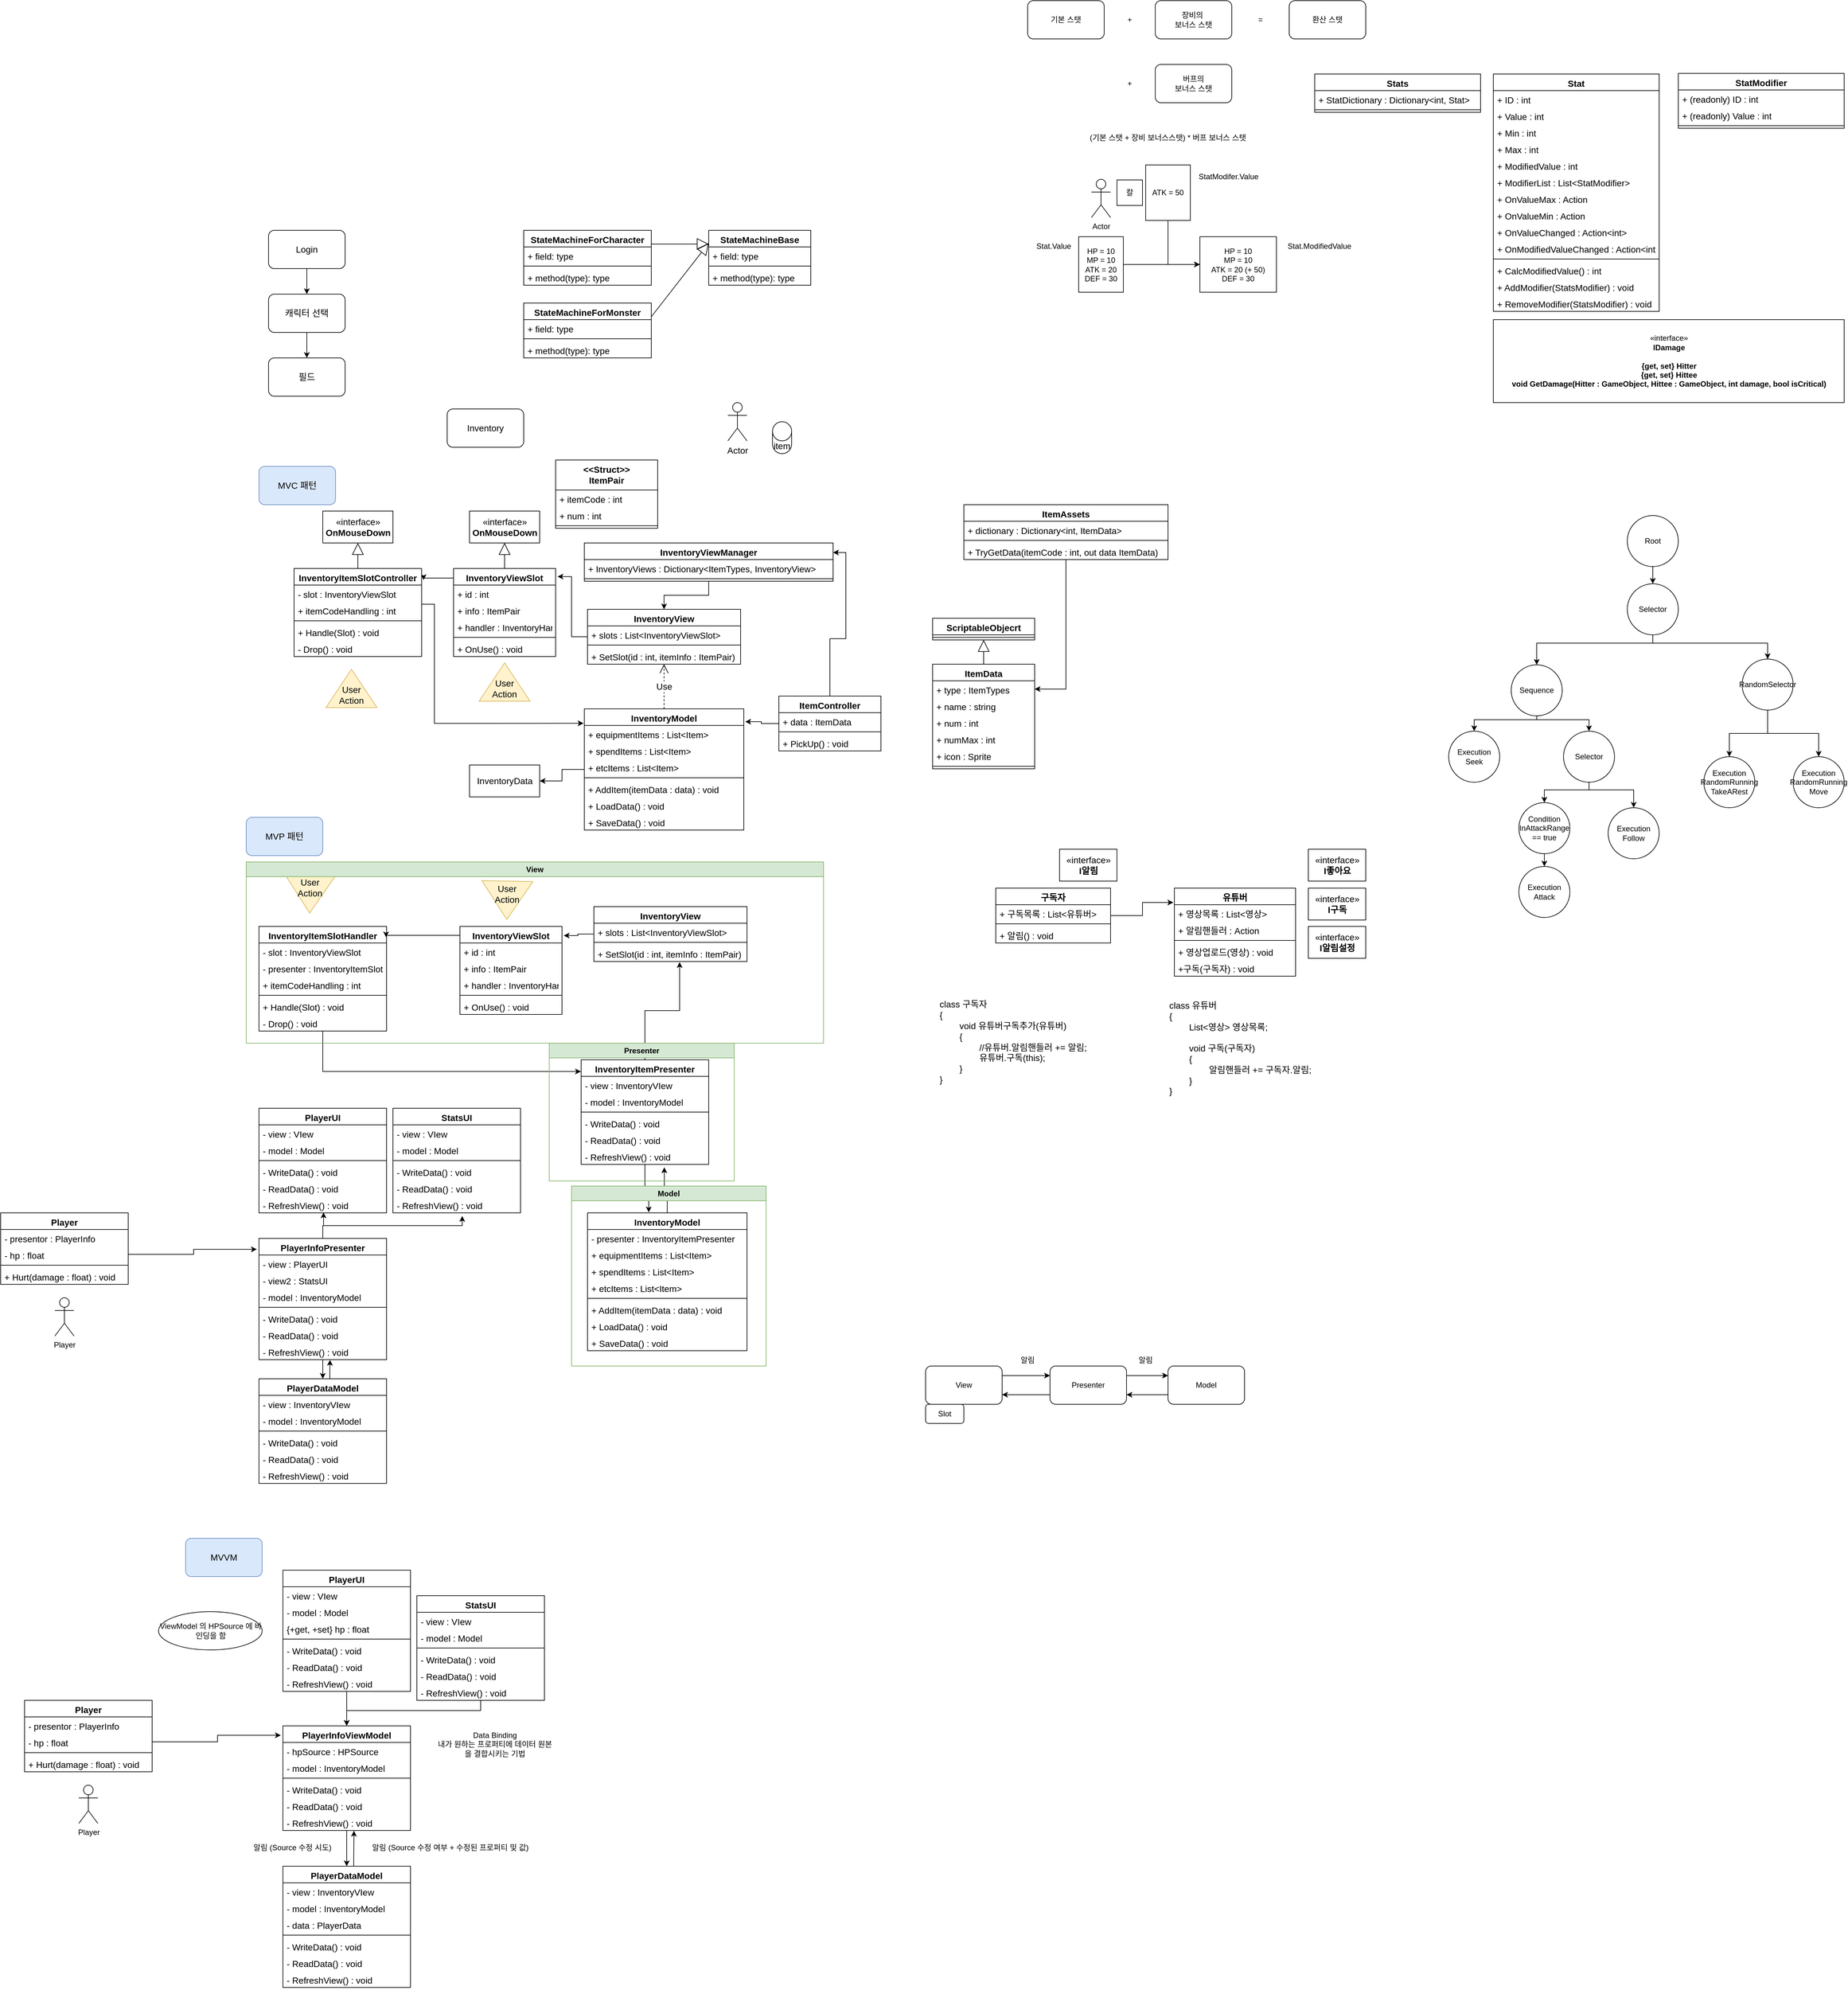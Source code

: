 <mxfile version="20.6.0" type="device"><diagram id="C5RBs43oDa-KdzZeNtuy" name="Page-1"><mxGraphModel dx="1640" dy="1623" grid="1" gridSize="10" guides="1" tooltips="1" connect="1" arrows="1" fold="1" page="1" pageScale="1" pageWidth="827" pageHeight="1169" math="0" shadow="0"><root><mxCell id="WIyWlLk6GJQsqaUBKTNV-0"/><mxCell id="WIyWlLk6GJQsqaUBKTNV-1" parent="WIyWlLk6GJQsqaUBKTNV-0"/><mxCell id="Db7JJZ5rC0_he0zknOGw-0" value="StateMachineBase" style="swimlane;fontStyle=1;align=center;verticalAlign=top;childLayout=stackLayout;horizontal=1;startSize=26;horizontalStack=0;resizeParent=1;resizeParentMax=0;resizeLast=0;collapsible=1;marginBottom=0;fontSize=14;" parent="WIyWlLk6GJQsqaUBKTNV-1" vertex="1"><mxGeometry x="730" y="40" width="160" height="86" as="geometry"/></mxCell><mxCell id="Db7JJZ5rC0_he0zknOGw-1" value="+ field: type" style="text;strokeColor=none;fillColor=none;align=left;verticalAlign=top;spacingLeft=4;spacingRight=4;overflow=hidden;rotatable=0;points=[[0,0.5],[1,0.5]];portConstraint=eastwest;fontSize=14;" parent="Db7JJZ5rC0_he0zknOGw-0" vertex="1"><mxGeometry y="26" width="160" height="26" as="geometry"/></mxCell><mxCell id="Db7JJZ5rC0_he0zknOGw-2" value="" style="line;strokeWidth=1;fillColor=none;align=left;verticalAlign=middle;spacingTop=-1;spacingLeft=3;spacingRight=3;rotatable=0;labelPosition=right;points=[];portConstraint=eastwest;strokeColor=inherit;" parent="Db7JJZ5rC0_he0zknOGw-0" vertex="1"><mxGeometry y="52" width="160" height="8" as="geometry"/></mxCell><mxCell id="Db7JJZ5rC0_he0zknOGw-3" value="+ method(type): type" style="text;strokeColor=none;fillColor=none;align=left;verticalAlign=top;spacingLeft=4;spacingRight=4;overflow=hidden;rotatable=0;points=[[0,0.5],[1,0.5]];portConstraint=eastwest;fontSize=14;" parent="Db7JJZ5rC0_he0zknOGw-0" vertex="1"><mxGeometry y="60" width="160" height="26" as="geometry"/></mxCell><mxCell id="Db7JJZ5rC0_he0zknOGw-6" style="edgeStyle=orthogonalEdgeStyle;rounded=0;orthogonalLoop=1;jettySize=auto;html=1;fontSize=14;" parent="WIyWlLk6GJQsqaUBKTNV-1" source="Db7JJZ5rC0_he0zknOGw-4" target="Db7JJZ5rC0_he0zknOGw-5" edge="1"><mxGeometry relative="1" as="geometry"/></mxCell><mxCell id="Db7JJZ5rC0_he0zknOGw-4" value="Login" style="rounded=1;whiteSpace=wrap;html=1;fontSize=14;" parent="WIyWlLk6GJQsqaUBKTNV-1" vertex="1"><mxGeometry x="40" y="40" width="120" height="60" as="geometry"/></mxCell><mxCell id="Db7JJZ5rC0_he0zknOGw-8" style="edgeStyle=orthogonalEdgeStyle;rounded=0;orthogonalLoop=1;jettySize=auto;html=1;fontSize=14;" parent="WIyWlLk6GJQsqaUBKTNV-1" source="Db7JJZ5rC0_he0zknOGw-5" target="Db7JJZ5rC0_he0zknOGw-7" edge="1"><mxGeometry relative="1" as="geometry"/></mxCell><mxCell id="Db7JJZ5rC0_he0zknOGw-5" value="캐릭터 선택" style="rounded=1;whiteSpace=wrap;html=1;fontSize=14;" parent="WIyWlLk6GJQsqaUBKTNV-1" vertex="1"><mxGeometry x="40" y="140" width="120" height="60" as="geometry"/></mxCell><mxCell id="Db7JJZ5rC0_he0zknOGw-7" value="필드" style="rounded=1;whiteSpace=wrap;html=1;fontSize=14;" parent="WIyWlLk6GJQsqaUBKTNV-1" vertex="1"><mxGeometry x="40" y="240" width="120" height="60" as="geometry"/></mxCell><mxCell id="Db7JJZ5rC0_he0zknOGw-11" value="StateMachineForCharacter" style="swimlane;fontStyle=1;align=center;verticalAlign=top;childLayout=stackLayout;horizontal=1;startSize=26;horizontalStack=0;resizeParent=1;resizeParentMax=0;resizeLast=0;collapsible=1;marginBottom=0;fontSize=14;" parent="WIyWlLk6GJQsqaUBKTNV-1" vertex="1"><mxGeometry x="440" y="40" width="200" height="86" as="geometry"/></mxCell><mxCell id="Db7JJZ5rC0_he0zknOGw-12" value="+ field: type" style="text;strokeColor=none;fillColor=none;align=left;verticalAlign=top;spacingLeft=4;spacingRight=4;overflow=hidden;rotatable=0;points=[[0,0.5],[1,0.5]];portConstraint=eastwest;fontSize=14;" parent="Db7JJZ5rC0_he0zknOGw-11" vertex="1"><mxGeometry y="26" width="200" height="26" as="geometry"/></mxCell><mxCell id="Db7JJZ5rC0_he0zknOGw-13" value="" style="line;strokeWidth=1;fillColor=none;align=left;verticalAlign=middle;spacingTop=-1;spacingLeft=3;spacingRight=3;rotatable=0;labelPosition=right;points=[];portConstraint=eastwest;strokeColor=inherit;" parent="Db7JJZ5rC0_he0zknOGw-11" vertex="1"><mxGeometry y="52" width="200" height="8" as="geometry"/></mxCell><mxCell id="Db7JJZ5rC0_he0zknOGw-14" value="+ method(type): type" style="text;strokeColor=none;fillColor=none;align=left;verticalAlign=top;spacingLeft=4;spacingRight=4;overflow=hidden;rotatable=0;points=[[0,0.5],[1,0.5]];portConstraint=eastwest;fontSize=14;" parent="Db7JJZ5rC0_he0zknOGw-11" vertex="1"><mxGeometry y="60" width="200" height="26" as="geometry"/></mxCell><mxCell id="Db7JJZ5rC0_he0zknOGw-15" value="StateMachineForMonster" style="swimlane;fontStyle=1;align=center;verticalAlign=top;childLayout=stackLayout;horizontal=1;startSize=26;horizontalStack=0;resizeParent=1;resizeParentMax=0;resizeLast=0;collapsible=1;marginBottom=0;fontSize=14;" parent="WIyWlLk6GJQsqaUBKTNV-1" vertex="1"><mxGeometry x="440" y="154" width="200" height="86" as="geometry"/></mxCell><mxCell id="Db7JJZ5rC0_he0zknOGw-16" value="+ field: type" style="text;strokeColor=none;fillColor=none;align=left;verticalAlign=top;spacingLeft=4;spacingRight=4;overflow=hidden;rotatable=0;points=[[0,0.5],[1,0.5]];portConstraint=eastwest;fontSize=14;" parent="Db7JJZ5rC0_he0zknOGw-15" vertex="1"><mxGeometry y="26" width="200" height="26" as="geometry"/></mxCell><mxCell id="Db7JJZ5rC0_he0zknOGw-17" value="" style="line;strokeWidth=1;fillColor=none;align=left;verticalAlign=middle;spacingTop=-1;spacingLeft=3;spacingRight=3;rotatable=0;labelPosition=right;points=[];portConstraint=eastwest;strokeColor=inherit;" parent="Db7JJZ5rC0_he0zknOGw-15" vertex="1"><mxGeometry y="52" width="200" height="8" as="geometry"/></mxCell><mxCell id="Db7JJZ5rC0_he0zknOGw-18" value="+ method(type): type" style="text;strokeColor=none;fillColor=none;align=left;verticalAlign=top;spacingLeft=4;spacingRight=4;overflow=hidden;rotatable=0;points=[[0,0.5],[1,0.5]];portConstraint=eastwest;fontSize=14;" parent="Db7JJZ5rC0_he0zknOGw-15" vertex="1"><mxGeometry y="60" width="200" height="26" as="geometry"/></mxCell><mxCell id="Db7JJZ5rC0_he0zknOGw-19" value="" style="endArrow=block;endSize=16;endFill=0;html=1;rounded=0;fontSize=14;entryX=0;entryY=0.25;entryDx=0;entryDy=0;exitX=1;exitY=0.25;exitDx=0;exitDy=0;" parent="WIyWlLk6GJQsqaUBKTNV-1" source="Db7JJZ5rC0_he0zknOGw-11" target="Db7JJZ5rC0_he0zknOGw-0" edge="1"><mxGeometry width="160" relative="1" as="geometry"><mxPoint x="510" y="190" as="sourcePoint"/><mxPoint x="670" y="190" as="targetPoint"/></mxGeometry></mxCell><mxCell id="Db7JJZ5rC0_he0zknOGw-20" value="" style="endArrow=block;endSize=16;endFill=0;html=1;rounded=0;fontSize=14;exitX=1;exitY=0.25;exitDx=0;exitDy=0;" parent="WIyWlLk6GJQsqaUBKTNV-1" source="Db7JJZ5rC0_he0zknOGw-15" edge="1"><mxGeometry width="160" relative="1" as="geometry"><mxPoint x="650" y="71.5" as="sourcePoint"/><mxPoint x="730" y="60" as="targetPoint"/></mxGeometry></mxCell><mxCell id="Db7JJZ5rC0_he0zknOGw-51" style="edgeStyle=orthogonalEdgeStyle;rounded=0;orthogonalLoop=1;jettySize=auto;html=1;entryX=1.009;entryY=0.106;entryDx=0;entryDy=0;entryPerimeter=0;fontSize=14;" parent="WIyWlLk6GJQsqaUBKTNV-1" source="Db7JJZ5rC0_he0zknOGw-21" target="Db7JJZ5rC0_he0zknOGw-26" edge="1"><mxGeometry relative="1" as="geometry"/></mxCell><mxCell id="Db7JJZ5rC0_he0zknOGw-121" style="edgeStyle=orthogonalEdgeStyle;rounded=0;orthogonalLoop=1;jettySize=auto;html=1;entryX=1;entryY=0.25;entryDx=0;entryDy=0;fontSize=14;" parent="WIyWlLk6GJQsqaUBKTNV-1" source="Db7JJZ5rC0_he0zknOGw-21" target="Db7JJZ5rC0_he0zknOGw-117" edge="1"><mxGeometry relative="1" as="geometry"/></mxCell><mxCell id="Db7JJZ5rC0_he0zknOGw-21" value="ItemController" style="swimlane;fontStyle=1;align=center;verticalAlign=top;childLayout=stackLayout;horizontal=1;startSize=26;horizontalStack=0;resizeParent=1;resizeParentMax=0;resizeLast=0;collapsible=1;marginBottom=0;fontSize=14;" parent="WIyWlLk6GJQsqaUBKTNV-1" vertex="1"><mxGeometry x="840" y="770" width="160" height="86" as="geometry"/></mxCell><mxCell id="Db7JJZ5rC0_he0zknOGw-101" value="+ data : ItemData" style="text;strokeColor=none;fillColor=none;align=left;verticalAlign=top;spacingLeft=4;spacingRight=4;overflow=hidden;rotatable=0;points=[[0,0.5],[1,0.5]];portConstraint=eastwest;fontSize=14;" parent="Db7JJZ5rC0_he0zknOGw-21" vertex="1"><mxGeometry y="26" width="160" height="26" as="geometry"/></mxCell><mxCell id="Db7JJZ5rC0_he0zknOGw-23" value="" style="line;strokeWidth=1;fillColor=none;align=left;verticalAlign=middle;spacingTop=-1;spacingLeft=3;spacingRight=3;rotatable=0;labelPosition=right;points=[];portConstraint=eastwest;strokeColor=inherit;" parent="Db7JJZ5rC0_he0zknOGw-21" vertex="1"><mxGeometry y="52" width="160" height="8" as="geometry"/></mxCell><mxCell id="Db7JJZ5rC0_he0zknOGw-24" value="+ PickUp() : void" style="text;strokeColor=none;fillColor=none;align=left;verticalAlign=top;spacingLeft=4;spacingRight=4;overflow=hidden;rotatable=0;points=[[0,0.5],[1,0.5]];portConstraint=eastwest;fontSize=14;" parent="Db7JJZ5rC0_he0zknOGw-21" vertex="1"><mxGeometry y="60" width="160" height="26" as="geometry"/></mxCell><mxCell id="Db7JJZ5rC0_he0zknOGw-25" value="Inventory" style="rounded=1;whiteSpace=wrap;html=1;fontSize=14;" parent="WIyWlLk6GJQsqaUBKTNV-1" vertex="1"><mxGeometry x="320" y="320" width="120" height="60" as="geometry"/></mxCell><mxCell id="Db7JJZ5rC0_he0zknOGw-68" style="edgeStyle=orthogonalEdgeStyle;rounded=0;orthogonalLoop=1;jettySize=auto;html=1;entryX=1;entryY=0.5;entryDx=0;entryDy=0;fontSize=14;" parent="WIyWlLk6GJQsqaUBKTNV-1" source="Db7JJZ5rC0_he0zknOGw-26" target="Db7JJZ5rC0_he0zknOGw-65" edge="1"><mxGeometry relative="1" as="geometry"/></mxCell><mxCell id="Db7JJZ5rC0_he0zknOGw-26" value="InventoryModel" style="swimlane;fontStyle=1;align=center;verticalAlign=top;childLayout=stackLayout;horizontal=1;startSize=26;horizontalStack=0;resizeParent=1;resizeParentMax=0;resizeLast=0;collapsible=1;marginBottom=0;fontSize=14;" parent="WIyWlLk6GJQsqaUBKTNV-1" vertex="1"><mxGeometry x="535" y="790" width="250" height="190" as="geometry"/></mxCell><mxCell id="Db7JJZ5rC0_he0zknOGw-48" value="+ equipmentItems : List&lt;Item&gt;" style="text;strokeColor=none;fillColor=none;align=left;verticalAlign=top;spacingLeft=4;spacingRight=4;overflow=hidden;rotatable=0;points=[[0,0.5],[1,0.5]];portConstraint=eastwest;fontSize=14;" parent="Db7JJZ5rC0_he0zknOGw-26" vertex="1"><mxGeometry y="26" width="250" height="26" as="geometry"/></mxCell><mxCell id="Db7JJZ5rC0_he0zknOGw-49" value="+ spendItems : List&lt;Item&gt;" style="text;strokeColor=none;fillColor=none;align=left;verticalAlign=top;spacingLeft=4;spacingRight=4;overflow=hidden;rotatable=0;points=[[0,0.5],[1,0.5]];portConstraint=eastwest;fontSize=14;" parent="Db7JJZ5rC0_he0zknOGw-26" vertex="1"><mxGeometry y="52" width="250" height="26" as="geometry"/></mxCell><mxCell id="Db7JJZ5rC0_he0zknOGw-50" value="+ etcItems : List&lt;Item&gt;" style="text;strokeColor=none;fillColor=none;align=left;verticalAlign=top;spacingLeft=4;spacingRight=4;overflow=hidden;rotatable=0;points=[[0,0.5],[1,0.5]];portConstraint=eastwest;fontSize=14;" parent="Db7JJZ5rC0_he0zknOGw-26" vertex="1"><mxGeometry y="78" width="250" height="26" as="geometry"/></mxCell><mxCell id="Db7JJZ5rC0_he0zknOGw-28" value="" style="line;strokeWidth=1;fillColor=none;align=left;verticalAlign=middle;spacingTop=-1;spacingLeft=3;spacingRight=3;rotatable=0;labelPosition=right;points=[];portConstraint=eastwest;strokeColor=inherit;" parent="Db7JJZ5rC0_he0zknOGw-26" vertex="1"><mxGeometry y="104" width="250" height="8" as="geometry"/></mxCell><mxCell id="Db7JJZ5rC0_he0zknOGw-29" value="+ AddItem(itemData : data) : void" style="text;strokeColor=none;fillColor=none;align=left;verticalAlign=top;spacingLeft=4;spacingRight=4;overflow=hidden;rotatable=0;points=[[0,0.5],[1,0.5]];portConstraint=eastwest;fontSize=14;" parent="Db7JJZ5rC0_he0zknOGw-26" vertex="1"><mxGeometry y="112" width="250" height="26" as="geometry"/></mxCell><mxCell id="Db7JJZ5rC0_he0zknOGw-66" value="+ LoadData() : void" style="text;strokeColor=none;fillColor=none;align=left;verticalAlign=top;spacingLeft=4;spacingRight=4;overflow=hidden;rotatable=0;points=[[0,0.5],[1,0.5]];portConstraint=eastwest;fontSize=14;" parent="Db7JJZ5rC0_he0zknOGw-26" vertex="1"><mxGeometry y="138" width="250" height="26" as="geometry"/></mxCell><mxCell id="Db7JJZ5rC0_he0zknOGw-67" value="+ SaveData() : void" style="text;strokeColor=none;fillColor=none;align=left;verticalAlign=top;spacingLeft=4;spacingRight=4;overflow=hidden;rotatable=0;points=[[0,0.5],[1,0.5]];portConstraint=eastwest;fontSize=14;" parent="Db7JJZ5rC0_he0zknOGw-26" vertex="1"><mxGeometry y="164" width="250" height="26" as="geometry"/></mxCell><mxCell id="Db7JJZ5rC0_he0zknOGw-39" value="Actor" style="shape=umlActor;verticalLabelPosition=bottom;verticalAlign=top;html=1;outlineConnect=0;fontSize=14;" parent="WIyWlLk6GJQsqaUBKTNV-1" vertex="1"><mxGeometry x="760" y="310" width="30" height="60" as="geometry"/></mxCell><mxCell id="Db7JJZ5rC0_he0zknOGw-40" value="item" style="shape=cylinder3;whiteSpace=wrap;html=1;boundedLbl=1;backgroundOutline=1;size=15;fontSize=14;" parent="WIyWlLk6GJQsqaUBKTNV-1" vertex="1"><mxGeometry x="830" y="340" width="30" height="50" as="geometry"/></mxCell><mxCell id="Db7JJZ5rC0_he0zknOGw-115" style="edgeStyle=orthogonalEdgeStyle;rounded=0;orthogonalLoop=1;jettySize=auto;html=1;entryX=1.019;entryY=0.092;entryDx=0;entryDy=0;entryPerimeter=0;fontSize=14;" parent="WIyWlLk6GJQsqaUBKTNV-1" source="Db7JJZ5rC0_he0zknOGw-41" target="Db7JJZ5rC0_he0zknOGw-55" edge="1"><mxGeometry relative="1" as="geometry"/></mxCell><mxCell id="Db7JJZ5rC0_he0zknOGw-41" value="InventoryView" style="swimlane;fontStyle=1;align=center;verticalAlign=top;childLayout=stackLayout;horizontal=1;startSize=26;horizontalStack=0;resizeParent=1;resizeParentMax=0;resizeLast=0;collapsible=1;marginBottom=0;fontSize=14;" parent="WIyWlLk6GJQsqaUBKTNV-1" vertex="1"><mxGeometry x="540" y="634" width="240" height="86" as="geometry"/></mxCell><mxCell id="Db7JJZ5rC0_he0zknOGw-42" value="+ slots : List&lt;InventoryViewSlot&gt;" style="text;strokeColor=none;fillColor=none;align=left;verticalAlign=top;spacingLeft=4;spacingRight=4;overflow=hidden;rotatable=0;points=[[0,0.5],[1,0.5]];portConstraint=eastwest;fontSize=14;" parent="Db7JJZ5rC0_he0zknOGw-41" vertex="1"><mxGeometry y="26" width="240" height="26" as="geometry"/></mxCell><mxCell id="Db7JJZ5rC0_he0zknOGw-43" value="" style="line;strokeWidth=1;fillColor=none;align=left;verticalAlign=middle;spacingTop=-1;spacingLeft=3;spacingRight=3;rotatable=0;labelPosition=right;points=[];portConstraint=eastwest;strokeColor=inherit;" parent="Db7JJZ5rC0_he0zknOGw-41" vertex="1"><mxGeometry y="52" width="240" height="8" as="geometry"/></mxCell><mxCell id="Db7JJZ5rC0_he0zknOGw-44" value="+ SetSlot(id : int, itemInfo : ItemPair) : void" style="text;strokeColor=none;fillColor=none;align=left;verticalAlign=top;spacingLeft=4;spacingRight=4;overflow=hidden;rotatable=0;points=[[0,0.5],[1,0.5]];portConstraint=eastwest;fontSize=14;" parent="Db7JJZ5rC0_he0zknOGw-41" vertex="1"><mxGeometry y="60" width="240" height="26" as="geometry"/></mxCell><mxCell id="Db7JJZ5rC0_he0zknOGw-54" value="Use" style="endArrow=open;endSize=12;dashed=1;html=1;rounded=0;fontSize=14;exitX=0.5;exitY=0;exitDx=0;exitDy=0;" parent="WIyWlLk6GJQsqaUBKTNV-1" source="Db7JJZ5rC0_he0zknOGw-26" target="Db7JJZ5rC0_he0zknOGw-44" edge="1"><mxGeometry width="160" relative="1" as="geometry"><mxPoint x="730" y="730" as="sourcePoint"/><mxPoint x="890" y="730" as="targetPoint"/></mxGeometry></mxCell><mxCell id="Db7JJZ5rC0_he0zknOGw-82" style="edgeStyle=orthogonalEdgeStyle;rounded=0;orthogonalLoop=1;jettySize=auto;html=1;entryX=1.015;entryY=0.131;entryDx=0;entryDy=0;entryPerimeter=0;fontSize=14;" parent="WIyWlLk6GJQsqaUBKTNV-1" source="Db7JJZ5rC0_he0zknOGw-55" target="Db7JJZ5rC0_he0zknOGw-73" edge="1"><mxGeometry relative="1" as="geometry"><Array as="points"><mxPoint x="320" y="585"/><mxPoint x="320" y="585"/></Array></mxGeometry></mxCell><mxCell id="Db7JJZ5rC0_he0zknOGw-55" value="InventoryViewSlot" style="swimlane;fontStyle=1;align=center;verticalAlign=top;childLayout=stackLayout;horizontal=1;startSize=26;horizontalStack=0;resizeParent=1;resizeParentMax=0;resizeLast=0;collapsible=1;marginBottom=0;fontSize=14;" parent="WIyWlLk6GJQsqaUBKTNV-1" vertex="1"><mxGeometry x="330" y="570" width="160" height="138" as="geometry"/></mxCell><mxCell id="Db7JJZ5rC0_he0zknOGw-56" value="+ id : int" style="text;strokeColor=none;fillColor=none;align=left;verticalAlign=top;spacingLeft=4;spacingRight=4;overflow=hidden;rotatable=0;points=[[0,0.5],[1,0.5]];portConstraint=eastwest;fontSize=14;" parent="Db7JJZ5rC0_he0zknOGw-55" vertex="1"><mxGeometry y="26" width="160" height="26" as="geometry"/></mxCell><mxCell id="Db7JJZ5rC0_he0zknOGw-58" value="+ info : ItemPair" style="text;strokeColor=none;fillColor=none;align=left;verticalAlign=top;spacingLeft=4;spacingRight=4;overflow=hidden;rotatable=0;points=[[0,0.5],[1,0.5]];portConstraint=eastwest;fontSize=14;" parent="Db7JJZ5rC0_he0zknOGw-55" vertex="1"><mxGeometry y="52" width="160" height="26" as="geometry"/></mxCell><mxCell id="Db7JJZ5rC0_he0zknOGw-83" value="+ handler : InventoryHandler" style="text;strokeColor=none;fillColor=none;align=left;verticalAlign=top;spacingLeft=4;spacingRight=4;overflow=hidden;rotatable=0;points=[[0,0.5],[1,0.5]];portConstraint=eastwest;fontSize=14;" parent="Db7JJZ5rC0_he0zknOGw-55" vertex="1"><mxGeometry y="78" width="160" height="26" as="geometry"/></mxCell><mxCell id="Db7JJZ5rC0_he0zknOGw-57" value="" style="line;strokeWidth=1;fillColor=none;align=left;verticalAlign=middle;spacingTop=-1;spacingLeft=3;spacingRight=3;rotatable=0;labelPosition=right;points=[];portConstraint=eastwest;strokeColor=inherit;" parent="Db7JJZ5rC0_he0zknOGw-55" vertex="1"><mxGeometry y="104" width="160" height="8" as="geometry"/></mxCell><mxCell id="Db7JJZ5rC0_he0zknOGw-69" value="+ OnUse() : void" style="text;strokeColor=none;fillColor=none;align=left;verticalAlign=top;spacingLeft=4;spacingRight=4;overflow=hidden;rotatable=0;points=[[0,0.5],[1,0.5]];portConstraint=eastwest;fontSize=14;" parent="Db7JJZ5rC0_he0zknOGw-55" vertex="1"><mxGeometry y="112" width="160" height="26" as="geometry"/></mxCell><mxCell id="Db7JJZ5rC0_he0zknOGw-65" value="InventoryData" style="html=1;fontSize=14;" parent="WIyWlLk6GJQsqaUBKTNV-1" vertex="1"><mxGeometry x="355" y="878" width="110" height="50" as="geometry"/></mxCell><mxCell id="Db7JJZ5rC0_he0zknOGw-70" value="«interface»&lt;br&gt;&lt;b&gt;OnMouseDown&lt;/b&gt;" style="html=1;fontSize=14;" parent="WIyWlLk6GJQsqaUBKTNV-1" vertex="1"><mxGeometry x="355" y="480" width="110" height="50" as="geometry"/></mxCell><mxCell id="Db7JJZ5rC0_he0zknOGw-72" value="" style="endArrow=block;endSize=16;endFill=0;html=1;rounded=0;fontSize=14;entryX=0.5;entryY=1;entryDx=0;entryDy=0;exitX=0.5;exitY=0;exitDx=0;exitDy=0;" parent="WIyWlLk6GJQsqaUBKTNV-1" source="Db7JJZ5rC0_he0zknOGw-55" target="Db7JJZ5rC0_he0zknOGw-70" edge="1"><mxGeometry width="160" relative="1" as="geometry"><mxPoint x="540" y="660" as="sourcePoint"/><mxPoint x="700" y="660" as="targetPoint"/></mxGeometry></mxCell><mxCell id="Db7JJZ5rC0_he0zknOGw-148" style="edgeStyle=orthogonalEdgeStyle;rounded=0;orthogonalLoop=1;jettySize=auto;html=1;entryX=-0.005;entryY=-0.128;entryDx=0;entryDy=0;entryPerimeter=0;fontSize=14;" parent="WIyWlLk6GJQsqaUBKTNV-1" source="Db7JJZ5rC0_he0zknOGw-73" target="Db7JJZ5rC0_he0zknOGw-48" edge="1"><mxGeometry relative="1" as="geometry"><Array as="points"><mxPoint x="300" y="626"/><mxPoint x="300" y="813"/></Array></mxGeometry></mxCell><mxCell id="Db7JJZ5rC0_he0zknOGw-73" value="InventoryItemSlotController" style="swimlane;fontStyle=1;align=center;verticalAlign=top;childLayout=stackLayout;horizontal=1;startSize=26;horizontalStack=0;resizeParent=1;resizeParentMax=0;resizeLast=0;collapsible=1;marginBottom=0;fontSize=14;" parent="WIyWlLk6GJQsqaUBKTNV-1" vertex="1"><mxGeometry x="80" y="570" width="200" height="138" as="geometry"/></mxCell><mxCell id="vZmcKGGMRyaEDYVUL77t-2" value="- slot : InventoryViewSlot" style="text;strokeColor=none;fillColor=none;align=left;verticalAlign=top;spacingLeft=4;spacingRight=4;overflow=hidden;rotatable=0;points=[[0,0.5],[1,0.5]];portConstraint=eastwest;fontSize=14;" parent="Db7JJZ5rC0_he0zknOGw-73" vertex="1"><mxGeometry y="26" width="200" height="26" as="geometry"/></mxCell><mxCell id="Db7JJZ5rC0_he0zknOGw-74" value="+ itemCodeHandling : int" style="text;strokeColor=none;fillColor=none;align=left;verticalAlign=top;spacingLeft=4;spacingRight=4;overflow=hidden;rotatable=0;points=[[0,0.5],[1,0.5]];portConstraint=eastwest;fontSize=14;" parent="Db7JJZ5rC0_he0zknOGw-73" vertex="1"><mxGeometry y="52" width="200" height="26" as="geometry"/></mxCell><mxCell id="Db7JJZ5rC0_he0zknOGw-76" value="" style="line;strokeWidth=1;fillColor=none;align=left;verticalAlign=middle;spacingTop=-1;spacingLeft=3;spacingRight=3;rotatable=0;labelPosition=right;points=[];portConstraint=eastwest;strokeColor=inherit;" parent="Db7JJZ5rC0_he0zknOGw-73" vertex="1"><mxGeometry y="78" width="200" height="8" as="geometry"/></mxCell><mxCell id="Db7JJZ5rC0_he0zknOGw-77" value="+ Handle(Slot) : void" style="text;strokeColor=none;fillColor=none;align=left;verticalAlign=top;spacingLeft=4;spacingRight=4;overflow=hidden;rotatable=0;points=[[0,0.5],[1,0.5]];portConstraint=eastwest;fontSize=14;" parent="Db7JJZ5rC0_he0zknOGw-73" vertex="1"><mxGeometry y="86" width="200" height="26" as="geometry"/></mxCell><mxCell id="Db7JJZ5rC0_he0zknOGw-80" value="- Drop() : void" style="text;strokeColor=none;fillColor=none;align=left;verticalAlign=top;spacingLeft=4;spacingRight=4;overflow=hidden;rotatable=0;points=[[0,0.5],[1,0.5]];portConstraint=eastwest;fontSize=14;" parent="Db7JJZ5rC0_he0zknOGw-73" vertex="1"><mxGeometry y="112" width="200" height="26" as="geometry"/></mxCell><mxCell id="Db7JJZ5rC0_he0zknOGw-78" value="«interface»&lt;br&gt;&lt;b&gt;OnMouseDown&lt;/b&gt;" style="html=1;fontSize=14;" parent="WIyWlLk6GJQsqaUBKTNV-1" vertex="1"><mxGeometry x="125" y="480" width="110" height="50" as="geometry"/></mxCell><mxCell id="Db7JJZ5rC0_he0zknOGw-79" value="" style="endArrow=block;endSize=16;endFill=0;html=1;rounded=0;fontSize=14;entryX=0.5;entryY=1;entryDx=0;entryDy=0;exitX=0.5;exitY=0;exitDx=0;exitDy=0;" parent="WIyWlLk6GJQsqaUBKTNV-1" source="Db7JJZ5rC0_he0zknOGw-73" target="Db7JJZ5rC0_he0zknOGw-78" edge="1"><mxGeometry width="160" relative="1" as="geometry"><mxPoint x="420" y="580" as="sourcePoint"/><mxPoint x="420" y="540" as="targetPoint"/></mxGeometry></mxCell><mxCell id="Db7JJZ5rC0_he0zknOGw-84" value="" style="triangle;whiteSpace=wrap;html=1;fontSize=14;rotation=-90;fillColor=#fff2cc;strokeColor=#d6b656;" parent="WIyWlLk6GJQsqaUBKTNV-1" vertex="1"><mxGeometry x="140" y="718" width="60" height="80" as="geometry"/></mxCell><mxCell id="Db7JJZ5rC0_he0zknOGw-85" value="User&lt;br&gt;Action" style="text;html=1;strokeColor=none;fillColor=none;align=center;verticalAlign=middle;whiteSpace=wrap;rounded=0;fontSize=14;" parent="WIyWlLk6GJQsqaUBKTNV-1" vertex="1"><mxGeometry x="130" y="748" width="80" height="40" as="geometry"/></mxCell><mxCell id="Db7JJZ5rC0_he0zknOGw-86" value="" style="triangle;whiteSpace=wrap;html=1;fontSize=14;rotation=-90;fillColor=#fff2cc;strokeColor=#d6b656;" parent="WIyWlLk6GJQsqaUBKTNV-1" vertex="1"><mxGeometry x="380" y="708" width="60" height="80" as="geometry"/></mxCell><mxCell id="Db7JJZ5rC0_he0zknOGw-87" value="User&lt;br&gt;Action" style="text;html=1;strokeColor=none;fillColor=none;align=center;verticalAlign=middle;whiteSpace=wrap;rounded=0;fontSize=14;" parent="WIyWlLk6GJQsqaUBKTNV-1" vertex="1"><mxGeometry x="370" y="738" width="80" height="40" as="geometry"/></mxCell><mxCell id="Db7JJZ5rC0_he0zknOGw-88" value="ItemData" style="swimlane;fontStyle=1;align=center;verticalAlign=top;childLayout=stackLayout;horizontal=1;startSize=26;horizontalStack=0;resizeParent=1;resizeParentMax=0;resizeLast=0;collapsible=1;marginBottom=0;fontSize=14;" parent="WIyWlLk6GJQsqaUBKTNV-1" vertex="1"><mxGeometry x="1081" y="720" width="160" height="164" as="geometry"/></mxCell><mxCell id="Db7JJZ5rC0_he0zknOGw-89" value="+ type : ItemTypes" style="text;strokeColor=none;fillColor=none;align=left;verticalAlign=top;spacingLeft=4;spacingRight=4;overflow=hidden;rotatable=0;points=[[0,0.5],[1,0.5]];portConstraint=eastwest;fontSize=14;" parent="Db7JJZ5rC0_he0zknOGw-88" vertex="1"><mxGeometry y="26" width="160" height="26" as="geometry"/></mxCell><mxCell id="Db7JJZ5rC0_he0zknOGw-90" value="+ name : string" style="text;strokeColor=none;fillColor=none;align=left;verticalAlign=top;spacingLeft=4;spacingRight=4;overflow=hidden;rotatable=0;points=[[0,0.5],[1,0.5]];portConstraint=eastwest;fontSize=14;" parent="Db7JJZ5rC0_he0zknOGw-88" vertex="1"><mxGeometry y="52" width="160" height="26" as="geometry"/></mxCell><mxCell id="Db7JJZ5rC0_he0zknOGw-91" value="+ num : int" style="text;strokeColor=none;fillColor=none;align=left;verticalAlign=top;spacingLeft=4;spacingRight=4;overflow=hidden;rotatable=0;points=[[0,0.5],[1,0.5]];portConstraint=eastwest;fontSize=14;" parent="Db7JJZ5rC0_he0zknOGw-88" vertex="1"><mxGeometry y="78" width="160" height="26" as="geometry"/></mxCell><mxCell id="Db7JJZ5rC0_he0zknOGw-92" value="+ numMax : int" style="text;strokeColor=none;fillColor=none;align=left;verticalAlign=top;spacingLeft=4;spacingRight=4;overflow=hidden;rotatable=0;points=[[0,0.5],[1,0.5]];portConstraint=eastwest;fontSize=14;" parent="Db7JJZ5rC0_he0zknOGw-88" vertex="1"><mxGeometry y="104" width="160" height="26" as="geometry"/></mxCell><mxCell id="Db7JJZ5rC0_he0zknOGw-93" value="+ icon : Sprite" style="text;strokeColor=none;fillColor=none;align=left;verticalAlign=top;spacingLeft=4;spacingRight=4;overflow=hidden;rotatable=0;points=[[0,0.5],[1,0.5]];portConstraint=eastwest;fontSize=14;" parent="Db7JJZ5rC0_he0zknOGw-88" vertex="1"><mxGeometry y="130" width="160" height="26" as="geometry"/></mxCell><mxCell id="Db7JJZ5rC0_he0zknOGw-94" value="" style="line;strokeWidth=1;fillColor=none;align=left;verticalAlign=middle;spacingTop=-1;spacingLeft=3;spacingRight=3;rotatable=0;labelPosition=right;points=[];portConstraint=eastwest;strokeColor=inherit;" parent="Db7JJZ5rC0_he0zknOGw-88" vertex="1"><mxGeometry y="156" width="160" height="8" as="geometry"/></mxCell><mxCell id="Db7JJZ5rC0_he0zknOGw-96" value="ScriptableObjecrt" style="swimlane;fontStyle=1;align=center;verticalAlign=top;childLayout=stackLayout;horizontal=1;startSize=26;horizontalStack=0;resizeParent=1;resizeParentMax=0;resizeLast=0;collapsible=1;marginBottom=0;fontSize=14;" parent="WIyWlLk6GJQsqaUBKTNV-1" vertex="1"><mxGeometry x="1081" y="648" width="160" height="34" as="geometry"/></mxCell><mxCell id="Db7JJZ5rC0_he0zknOGw-98" value="" style="line;strokeWidth=1;fillColor=none;align=left;verticalAlign=middle;spacingTop=-1;spacingLeft=3;spacingRight=3;rotatable=0;labelPosition=right;points=[];portConstraint=eastwest;strokeColor=inherit;fontSize=14;" parent="Db7JJZ5rC0_he0zknOGw-96" vertex="1"><mxGeometry y="26" width="160" height="8" as="geometry"/></mxCell><mxCell id="Db7JJZ5rC0_he0zknOGw-100" value="" style="endArrow=block;endSize=16;endFill=0;html=1;rounded=0;fontSize=14;entryX=0.5;entryY=1;entryDx=0;entryDy=0;exitX=0.5;exitY=0;exitDx=0;exitDy=0;" parent="WIyWlLk6GJQsqaUBKTNV-1" source="Db7JJZ5rC0_he0zknOGw-88" target="Db7JJZ5rC0_he0zknOGw-96" edge="1"><mxGeometry width="160" relative="1" as="geometry"><mxPoint x="880" y="760" as="sourcePoint"/><mxPoint x="1040" y="760" as="targetPoint"/></mxGeometry></mxCell><mxCell id="Db7JJZ5rC0_he0zknOGw-102" value="&lt;&lt;Struct&gt;&gt;&#10;ItemPair" style="swimlane;fontStyle=1;align=center;verticalAlign=top;childLayout=stackLayout;horizontal=1;startSize=47;horizontalStack=0;resizeParent=1;resizeParentMax=0;resizeLast=0;collapsible=1;marginBottom=0;fontSize=14;" parent="WIyWlLk6GJQsqaUBKTNV-1" vertex="1"><mxGeometry x="490" y="400" width="160" height="107" as="geometry"/></mxCell><mxCell id="Db7JJZ5rC0_he0zknOGw-106" value="+ itemCode : int" style="text;strokeColor=none;fillColor=none;align=left;verticalAlign=top;spacingLeft=4;spacingRight=4;overflow=hidden;rotatable=0;points=[[0,0.5],[1,0.5]];portConstraint=eastwest;fontSize=14;" parent="Db7JJZ5rC0_he0zknOGw-102" vertex="1"><mxGeometry y="47" width="160" height="26" as="geometry"/></mxCell><mxCell id="Db7JJZ5rC0_he0zknOGw-109" value="+ num : int" style="text;strokeColor=none;fillColor=none;align=left;verticalAlign=top;spacingLeft=4;spacingRight=4;overflow=hidden;rotatable=0;points=[[0,0.5],[1,0.5]];portConstraint=eastwest;fontSize=14;" parent="Db7JJZ5rC0_he0zknOGw-102" vertex="1"><mxGeometry y="73" width="160" height="26" as="geometry"/></mxCell><mxCell id="Db7JJZ5rC0_he0zknOGw-108" value="" style="line;strokeWidth=1;fillColor=none;align=left;verticalAlign=middle;spacingTop=-1;spacingLeft=3;spacingRight=3;rotatable=0;labelPosition=right;points=[];portConstraint=eastwest;strokeColor=inherit;" parent="Db7JJZ5rC0_he0zknOGw-102" vertex="1"><mxGeometry y="99" width="160" height="8" as="geometry"/></mxCell><mxCell id="Db7JJZ5rC0_he0zknOGw-114" style="edgeStyle=orthogonalEdgeStyle;rounded=0;orthogonalLoop=1;jettySize=auto;html=1;entryX=1;entryY=0.5;entryDx=0;entryDy=0;fontSize=14;" parent="WIyWlLk6GJQsqaUBKTNV-1" source="Db7JJZ5rC0_he0zknOGw-110" target="Db7JJZ5rC0_he0zknOGw-89" edge="1"><mxGeometry relative="1" as="geometry"/></mxCell><mxCell id="Db7JJZ5rC0_he0zknOGw-110" value="ItemAssets" style="swimlane;fontStyle=1;align=center;verticalAlign=top;childLayout=stackLayout;horizontal=1;startSize=26;horizontalStack=0;resizeParent=1;resizeParentMax=0;resizeLast=0;collapsible=1;marginBottom=0;fontSize=14;" parent="WIyWlLk6GJQsqaUBKTNV-1" vertex="1"><mxGeometry x="1130" y="470" width="320" height="86" as="geometry"/></mxCell><mxCell id="Db7JJZ5rC0_he0zknOGw-111" value="+ dictionary : Dictionary&lt;int, ItemData&gt;" style="text;strokeColor=none;fillColor=none;align=left;verticalAlign=top;spacingLeft=4;spacingRight=4;overflow=hidden;rotatable=0;points=[[0,0.5],[1,0.5]];portConstraint=eastwest;fontSize=14;" parent="Db7JJZ5rC0_he0zknOGw-110" vertex="1"><mxGeometry y="26" width="320" height="26" as="geometry"/></mxCell><mxCell id="Db7JJZ5rC0_he0zknOGw-112" value="" style="line;strokeWidth=1;fillColor=none;align=left;verticalAlign=middle;spacingTop=-1;spacingLeft=3;spacingRight=3;rotatable=0;labelPosition=right;points=[];portConstraint=eastwest;strokeColor=inherit;" parent="Db7JJZ5rC0_he0zknOGw-110" vertex="1"><mxGeometry y="52" width="320" height="8" as="geometry"/></mxCell><mxCell id="Db7JJZ5rC0_he0zknOGw-113" value="+ TryGetData(itemCode : int, out data ItemData)" style="text;strokeColor=none;fillColor=none;align=left;verticalAlign=top;spacingLeft=4;spacingRight=4;overflow=hidden;rotatable=0;points=[[0,0.5],[1,0.5]];portConstraint=eastwest;fontSize=14;" parent="Db7JJZ5rC0_he0zknOGw-110" vertex="1"><mxGeometry y="60" width="320" height="26" as="geometry"/></mxCell><mxCell id="Db7JJZ5rC0_he0zknOGw-122" style="edgeStyle=orthogonalEdgeStyle;rounded=0;orthogonalLoop=1;jettySize=auto;html=1;fontSize=14;" parent="WIyWlLk6GJQsqaUBKTNV-1" source="Db7JJZ5rC0_he0zknOGw-117" target="Db7JJZ5rC0_he0zknOGw-41" edge="1"><mxGeometry relative="1" as="geometry"/></mxCell><mxCell id="Db7JJZ5rC0_he0zknOGw-117" value="InventoryViewManager" style="swimlane;fontStyle=1;align=center;verticalAlign=top;childLayout=stackLayout;horizontal=1;startSize=26;horizontalStack=0;resizeParent=1;resizeParentMax=0;resizeLast=0;collapsible=1;marginBottom=0;fontSize=14;" parent="WIyWlLk6GJQsqaUBKTNV-1" vertex="1"><mxGeometry x="535" y="530" width="390" height="60" as="geometry"/></mxCell><mxCell id="Db7JJZ5rC0_he0zknOGw-118" value="+ InventoryViews : Dictionary&lt;ItemTypes, InventoryView&gt;" style="text;strokeColor=none;fillColor=none;align=left;verticalAlign=top;spacingLeft=4;spacingRight=4;overflow=hidden;rotatable=0;points=[[0,0.5],[1,0.5]];portConstraint=eastwest;fontSize=14;" parent="Db7JJZ5rC0_he0zknOGw-117" vertex="1"><mxGeometry y="26" width="390" height="26" as="geometry"/></mxCell><mxCell id="Db7JJZ5rC0_he0zknOGw-119" value="" style="line;strokeWidth=1;fillColor=none;align=left;verticalAlign=middle;spacingTop=-1;spacingLeft=3;spacingRight=3;rotatable=0;labelPosition=right;points=[];portConstraint=eastwest;strokeColor=inherit;" parent="Db7JJZ5rC0_he0zknOGw-117" vertex="1"><mxGeometry y="52" width="390" height="8" as="geometry"/></mxCell><mxCell id="Db7JJZ5rC0_he0zknOGw-123" value="«interface»&lt;br&gt;&lt;b&gt;I구독&lt;/b&gt;" style="html=1;fontSize=14;" parent="WIyWlLk6GJQsqaUBKTNV-1" vertex="1"><mxGeometry x="1670" y="1071" width="90" height="50" as="geometry"/></mxCell><mxCell id="Db7JJZ5rC0_he0zknOGw-142" style="edgeStyle=orthogonalEdgeStyle;rounded=0;orthogonalLoop=1;jettySize=auto;html=1;entryX=-0.009;entryY=0.163;entryDx=0;entryDy=0;entryPerimeter=0;fontSize=14;" parent="WIyWlLk6GJQsqaUBKTNV-1" source="Db7JJZ5rC0_he0zknOGw-124" target="Db7JJZ5rC0_he0zknOGw-128" edge="1"><mxGeometry relative="1" as="geometry"/></mxCell><mxCell id="Db7JJZ5rC0_he0zknOGw-124" value="구독자" style="swimlane;fontStyle=1;align=center;verticalAlign=top;childLayout=stackLayout;horizontal=1;startSize=26;horizontalStack=0;resizeParent=1;resizeParentMax=0;resizeLast=0;collapsible=1;marginBottom=0;fontSize=14;" parent="WIyWlLk6GJQsqaUBKTNV-1" vertex="1"><mxGeometry x="1180" y="1071" width="180" height="86" as="geometry"/></mxCell><mxCell id="Db7JJZ5rC0_he0zknOGw-140" value="+ 구독목록 : List&lt;유튜버&gt;" style="text;strokeColor=none;fillColor=none;align=left;verticalAlign=top;spacingLeft=4;spacingRight=4;overflow=hidden;rotatable=0;points=[[0,0.5],[1,0.5]];portConstraint=eastwest;fontSize=14;" parent="Db7JJZ5rC0_he0zknOGw-124" vertex="1"><mxGeometry y="26" width="180" height="26" as="geometry"/></mxCell><mxCell id="Db7JJZ5rC0_he0zknOGw-126" value="" style="line;strokeWidth=1;fillColor=none;align=left;verticalAlign=middle;spacingTop=-1;spacingLeft=3;spacingRight=3;rotatable=0;labelPosition=right;points=[];portConstraint=eastwest;strokeColor=inherit;fontSize=14;" parent="Db7JJZ5rC0_he0zknOGw-124" vertex="1"><mxGeometry y="52" width="180" height="8" as="geometry"/></mxCell><mxCell id="Db7JJZ5rC0_he0zknOGw-127" value="+ 알림() : void" style="text;strokeColor=none;fillColor=none;align=left;verticalAlign=top;spacingLeft=4;spacingRight=4;overflow=hidden;rotatable=0;points=[[0,0.5],[1,0.5]];portConstraint=eastwest;fontSize=14;" parent="Db7JJZ5rC0_he0zknOGw-124" vertex="1"><mxGeometry y="60" width="180" height="26" as="geometry"/></mxCell><mxCell id="Db7JJZ5rC0_he0zknOGw-128" value="유튜버" style="swimlane;fontStyle=1;align=center;verticalAlign=top;childLayout=stackLayout;horizontal=1;startSize=26;horizontalStack=0;resizeParent=1;resizeParentMax=0;resizeLast=0;collapsible=1;marginBottom=0;fontSize=14;" parent="WIyWlLk6GJQsqaUBKTNV-1" vertex="1"><mxGeometry x="1460" y="1071" width="190" height="138" as="geometry"/></mxCell><mxCell id="Db7JJZ5rC0_he0zknOGw-129" value="+ 영상목록 : List&lt;영상&gt;" style="text;strokeColor=none;fillColor=none;align=left;verticalAlign=top;spacingLeft=4;spacingRight=4;overflow=hidden;rotatable=0;points=[[0,0.5],[1,0.5]];portConstraint=eastwest;fontSize=14;" parent="Db7JJZ5rC0_he0zknOGw-128" vertex="1"><mxGeometry y="26" width="190" height="26" as="geometry"/></mxCell><mxCell id="Db7JJZ5rC0_he0zknOGw-143" value="+ 알림핸들러 : Action" style="text;strokeColor=none;fillColor=none;align=left;verticalAlign=top;spacingLeft=4;spacingRight=4;overflow=hidden;rotatable=0;points=[[0,0.5],[1,0.5]];portConstraint=eastwest;fontSize=14;" parent="Db7JJZ5rC0_he0zknOGw-128" vertex="1"><mxGeometry y="52" width="190" height="26" as="geometry"/></mxCell><mxCell id="Db7JJZ5rC0_he0zknOGw-130" value="" style="line;strokeWidth=1;fillColor=none;align=left;verticalAlign=middle;spacingTop=-1;spacingLeft=3;spacingRight=3;rotatable=0;labelPosition=right;points=[];portConstraint=eastwest;strokeColor=inherit;fontSize=14;" parent="Db7JJZ5rC0_he0zknOGw-128" vertex="1"><mxGeometry y="78" width="190" height="8" as="geometry"/></mxCell><mxCell id="Db7JJZ5rC0_he0zknOGw-131" value="+ 영상업로드(영상) : void" style="text;strokeColor=none;fillColor=none;align=left;verticalAlign=top;spacingLeft=4;spacingRight=4;overflow=hidden;rotatable=0;points=[[0,0.5],[1,0.5]];portConstraint=eastwest;fontSize=14;" parent="Db7JJZ5rC0_he0zknOGw-128" vertex="1"><mxGeometry y="86" width="190" height="26" as="geometry"/></mxCell><mxCell id="Db7JJZ5rC0_he0zknOGw-144" value="+구독(구독자) : void" style="text;strokeColor=none;fillColor=none;align=left;verticalAlign=top;spacingLeft=4;spacingRight=4;overflow=hidden;rotatable=0;points=[[0,0.5],[1,0.5]];portConstraint=eastwest;fontSize=14;" parent="Db7JJZ5rC0_he0zknOGw-128" vertex="1"><mxGeometry y="112" width="190" height="26" as="geometry"/></mxCell><mxCell id="Db7JJZ5rC0_he0zknOGw-132" value="«interface»&lt;br&gt;&lt;b&gt;I좋아요&lt;/b&gt;" style="html=1;fontSize=14;" parent="WIyWlLk6GJQsqaUBKTNV-1" vertex="1"><mxGeometry x="1670" y="1010" width="90" height="50" as="geometry"/></mxCell><mxCell id="Db7JJZ5rC0_he0zknOGw-133" value="«interface»&lt;br&gt;&lt;b&gt;I알림설정&lt;/b&gt;" style="html=1;fontSize=14;" parent="WIyWlLk6GJQsqaUBKTNV-1" vertex="1"><mxGeometry x="1670" y="1131" width="90" height="50" as="geometry"/></mxCell><mxCell id="Db7JJZ5rC0_he0zknOGw-134" value="«interface»&lt;br&gt;&lt;b&gt;I알림&lt;/b&gt;" style="html=1;fontSize=14;" parent="WIyWlLk6GJQsqaUBKTNV-1" vertex="1"><mxGeometry x="1280" y="1010" width="90" height="50" as="geometry"/></mxCell><mxCell id="Db7JJZ5rC0_he0zknOGw-145" value="class 구독자&lt;br&gt;{&lt;br&gt;&lt;div style=&quot;&quot;&gt;&lt;span style=&quot;white-space: pre;&quot;&gt;&#9;&lt;/span&gt;void 유튜버구독추가(유튜버)&lt;br&gt;&lt;/div&gt;&lt;div style=&quot;&quot;&gt;&lt;span style=&quot;white-space: pre;&quot;&gt;&#9;&lt;/span&gt;{&lt;br&gt;&lt;/div&gt;&lt;div style=&quot;&quot;&gt;&lt;span style=&quot;white-space: pre;&quot;&gt;&#9;&lt;/span&gt;&lt;span style=&quot;white-space: pre;&quot;&gt;&#9;&lt;/span&gt;//유튜버.알림핸들러 += 알림;&lt;br&gt;&lt;/div&gt;&lt;div style=&quot;&quot;&gt;&lt;span style=&quot;white-space: pre;&quot;&gt;&#9;&lt;/span&gt;&lt;span style=&quot;white-space: pre;&quot;&gt;&#9;&lt;/span&gt;유튜버.구독(this);&lt;br&gt;&lt;/div&gt;&lt;div style=&quot;&quot;&gt;&lt;span style=&quot;white-space: pre;&quot;&gt;&#9;&lt;/span&gt;}&lt;br&gt;&lt;/div&gt;}" style="text;html=1;strokeColor=none;fillColor=none;align=left;verticalAlign=middle;whiteSpace=wrap;rounded=0;fontSize=14;" parent="WIyWlLk6GJQsqaUBKTNV-1" vertex="1"><mxGeometry x="1090" y="1231" width="290" height="162" as="geometry"/></mxCell><mxCell id="Db7JJZ5rC0_he0zknOGw-146" value="class 유튜버&lt;br&gt;{&lt;br&gt;&lt;div style=&quot;&quot;&gt;&lt;span style=&quot;white-space: pre;&quot;&gt;&lt;span style=&quot;white-space: pre;&quot;&gt;&#9;&lt;/span&gt;List&amp;lt;영상&amp;gt; &lt;/span&gt;영상목록;&lt;/div&gt;&lt;div style=&quot;&quot;&gt;&lt;br&gt;&lt;/div&gt;&lt;div style=&quot;&quot;&gt;&lt;span style=&quot;white-space: pre;&quot;&gt;&#9;&lt;/span&gt;void 구독(구독자)&lt;br&gt;&lt;/div&gt;&lt;div style=&quot;&quot;&gt;&lt;span style=&quot;white-space: pre;&quot;&gt;&#9;&lt;/span&gt;{&lt;br&gt;&lt;/div&gt;&lt;div style=&quot;&quot;&gt;&lt;span style=&quot;white-space: pre;&quot;&gt;&#9;&lt;/span&gt;&lt;span style=&quot;white-space: pre;&quot;&gt;&#9;&lt;/span&gt;알림핸들러 += 구독자.알림;&lt;br&gt;&lt;/div&gt;&lt;div style=&quot;&quot;&gt;&lt;span style=&quot;background-color: initial; white-space: pre;&quot;&gt;&#9;&lt;/span&gt;&lt;span style=&quot;background-color: initial;&quot;&gt;}&lt;/span&gt;&lt;br&gt;&lt;/div&gt;}" style="text;html=1;strokeColor=none;fillColor=none;align=left;verticalAlign=middle;whiteSpace=wrap;rounded=0;fontSize=14;" parent="WIyWlLk6GJQsqaUBKTNV-1" vertex="1"><mxGeometry x="1450" y="1241" width="290" height="162" as="geometry"/></mxCell><mxCell id="Db7JJZ5rC0_he0zknOGw-150" value="MVC 패턴" style="rounded=1;whiteSpace=wrap;html=1;fontSize=14;fillColor=#dae8fc;strokeColor=#6c8ebf;" parent="WIyWlLk6GJQsqaUBKTNV-1" vertex="1"><mxGeometry x="25" y="410" width="120" height="60" as="geometry"/></mxCell><mxCell id="vZmcKGGMRyaEDYVUL77t-4" value="MVP 패턴" style="rounded=1;whiteSpace=wrap;html=1;fontSize=14;fillColor=#dae8fc;strokeColor=#6c8ebf;" parent="WIyWlLk6GJQsqaUBKTNV-1" vertex="1"><mxGeometry x="5" y="960" width="120" height="60" as="geometry"/></mxCell><mxCell id="vZmcKGGMRyaEDYVUL77t-67" style="edgeStyle=orthogonalEdgeStyle;rounded=0;orthogonalLoop=1;jettySize=auto;html=1;entryX=-0.002;entryY=0.112;entryDx=0;entryDy=0;entryPerimeter=0;startArrow=none;startFill=0;" parent="WIyWlLk6GJQsqaUBKTNV-1" source="vZmcKGGMRyaEDYVUL77t-5" target="vZmcKGGMRyaEDYVUL77t-53" edge="1"><mxGeometry relative="1" as="geometry"><Array as="points"><mxPoint x="125" y="1358"/></Array></mxGeometry></mxCell><mxCell id="vZmcKGGMRyaEDYVUL77t-5" value="InventoryItemSlotHandler" style="swimlane;fontStyle=1;align=center;verticalAlign=top;childLayout=stackLayout;horizontal=1;startSize=26;horizontalStack=0;resizeParent=1;resizeParentMax=0;resizeLast=0;collapsible=1;marginBottom=0;fontSize=14;" parent="WIyWlLk6GJQsqaUBKTNV-1" vertex="1"><mxGeometry x="25" y="1131" width="200" height="164" as="geometry"/></mxCell><mxCell id="vZmcKGGMRyaEDYVUL77t-6" value="- slot : InventoryViewSlot" style="text;strokeColor=none;fillColor=none;align=left;verticalAlign=top;spacingLeft=4;spacingRight=4;overflow=hidden;rotatable=0;points=[[0,0.5],[1,0.5]];portConstraint=eastwest;fontSize=14;" parent="vZmcKGGMRyaEDYVUL77t-5" vertex="1"><mxGeometry y="26" width="200" height="26" as="geometry"/></mxCell><mxCell id="vZmcKGGMRyaEDYVUL77t-66" value="- presenter : InventoryItemSlotPresenter" style="text;strokeColor=none;fillColor=none;align=left;verticalAlign=top;spacingLeft=4;spacingRight=4;overflow=hidden;rotatable=0;points=[[0,0.5],[1,0.5]];portConstraint=eastwest;fontSize=14;" parent="vZmcKGGMRyaEDYVUL77t-5" vertex="1"><mxGeometry y="52" width="200" height="26" as="geometry"/></mxCell><mxCell id="vZmcKGGMRyaEDYVUL77t-7" value="+ itemCodeHandling : int" style="text;strokeColor=none;fillColor=none;align=left;verticalAlign=top;spacingLeft=4;spacingRight=4;overflow=hidden;rotatable=0;points=[[0,0.5],[1,0.5]];portConstraint=eastwest;fontSize=14;" parent="vZmcKGGMRyaEDYVUL77t-5" vertex="1"><mxGeometry y="78" width="200" height="26" as="geometry"/></mxCell><mxCell id="vZmcKGGMRyaEDYVUL77t-8" value="" style="line;strokeWidth=1;fillColor=none;align=left;verticalAlign=middle;spacingTop=-1;spacingLeft=3;spacingRight=3;rotatable=0;labelPosition=right;points=[];portConstraint=eastwest;strokeColor=inherit;" parent="vZmcKGGMRyaEDYVUL77t-5" vertex="1"><mxGeometry y="104" width="200" height="8" as="geometry"/></mxCell><mxCell id="vZmcKGGMRyaEDYVUL77t-9" value="+ Handle(Slot) : void" style="text;strokeColor=none;fillColor=none;align=left;verticalAlign=top;spacingLeft=4;spacingRight=4;overflow=hidden;rotatable=0;points=[[0,0.5],[1,0.5]];portConstraint=eastwest;fontSize=14;" parent="vZmcKGGMRyaEDYVUL77t-5" vertex="1"><mxGeometry y="112" width="200" height="26" as="geometry"/></mxCell><mxCell id="vZmcKGGMRyaEDYVUL77t-10" value="- Drop() : void" style="text;strokeColor=none;fillColor=none;align=left;verticalAlign=top;spacingLeft=4;spacingRight=4;overflow=hidden;rotatable=0;points=[[0,0.5],[1,0.5]];portConstraint=eastwest;fontSize=14;" parent="vZmcKGGMRyaEDYVUL77t-5" vertex="1"><mxGeometry y="138" width="200" height="26" as="geometry"/></mxCell><mxCell id="vZmcKGGMRyaEDYVUL77t-30" style="edgeStyle=orthogonalEdgeStyle;rounded=0;orthogonalLoop=1;jettySize=auto;html=1;entryX=0.996;entryY=0.104;entryDx=0;entryDy=0;entryPerimeter=0;" parent="WIyWlLk6GJQsqaUBKTNV-1" source="vZmcKGGMRyaEDYVUL77t-11" target="vZmcKGGMRyaEDYVUL77t-5" edge="1"><mxGeometry relative="1" as="geometry"><Array as="points"><mxPoint x="330" y="1145"/><mxPoint x="330" y="1145"/></Array></mxGeometry></mxCell><mxCell id="vZmcKGGMRyaEDYVUL77t-11" value="InventoryViewSlot" style="swimlane;fontStyle=1;align=center;verticalAlign=top;childLayout=stackLayout;horizontal=1;startSize=26;horizontalStack=0;resizeParent=1;resizeParentMax=0;resizeLast=0;collapsible=1;marginBottom=0;fontSize=14;" parent="WIyWlLk6GJQsqaUBKTNV-1" vertex="1"><mxGeometry x="340" y="1131" width="160" height="138" as="geometry"/></mxCell><mxCell id="vZmcKGGMRyaEDYVUL77t-12" value="+ id : int" style="text;strokeColor=none;fillColor=none;align=left;verticalAlign=top;spacingLeft=4;spacingRight=4;overflow=hidden;rotatable=0;points=[[0,0.5],[1,0.5]];portConstraint=eastwest;fontSize=14;" parent="vZmcKGGMRyaEDYVUL77t-11" vertex="1"><mxGeometry y="26" width="160" height="26" as="geometry"/></mxCell><mxCell id="vZmcKGGMRyaEDYVUL77t-13" value="+ info : ItemPair" style="text;strokeColor=none;fillColor=none;align=left;verticalAlign=top;spacingLeft=4;spacingRight=4;overflow=hidden;rotatable=0;points=[[0,0.5],[1,0.5]];portConstraint=eastwest;fontSize=14;" parent="vZmcKGGMRyaEDYVUL77t-11" vertex="1"><mxGeometry y="52" width="160" height="26" as="geometry"/></mxCell><mxCell id="vZmcKGGMRyaEDYVUL77t-14" value="+ handler : InventoryHandler" style="text;strokeColor=none;fillColor=none;align=left;verticalAlign=top;spacingLeft=4;spacingRight=4;overflow=hidden;rotatable=0;points=[[0,0.5],[1,0.5]];portConstraint=eastwest;fontSize=14;" parent="vZmcKGGMRyaEDYVUL77t-11" vertex="1"><mxGeometry y="78" width="160" height="26" as="geometry"/></mxCell><mxCell id="vZmcKGGMRyaEDYVUL77t-15" value="" style="line;strokeWidth=1;fillColor=none;align=left;verticalAlign=middle;spacingTop=-1;spacingLeft=3;spacingRight=3;rotatable=0;labelPosition=right;points=[];portConstraint=eastwest;strokeColor=inherit;" parent="vZmcKGGMRyaEDYVUL77t-11" vertex="1"><mxGeometry y="104" width="160" height="8" as="geometry"/></mxCell><mxCell id="vZmcKGGMRyaEDYVUL77t-16" value="+ OnUse() : void" style="text;strokeColor=none;fillColor=none;align=left;verticalAlign=top;spacingLeft=4;spacingRight=4;overflow=hidden;rotatable=0;points=[[0,0.5],[1,0.5]];portConstraint=eastwest;fontSize=14;" parent="vZmcKGGMRyaEDYVUL77t-11" vertex="1"><mxGeometry y="112" width="160" height="26" as="geometry"/></mxCell><mxCell id="vZmcKGGMRyaEDYVUL77t-29" style="edgeStyle=orthogonalEdgeStyle;rounded=0;orthogonalLoop=1;jettySize=auto;html=1;entryX=1.017;entryY=0.104;entryDx=0;entryDy=0;entryPerimeter=0;" parent="WIyWlLk6GJQsqaUBKTNV-1" source="vZmcKGGMRyaEDYVUL77t-17" target="vZmcKGGMRyaEDYVUL77t-11" edge="1"><mxGeometry relative="1" as="geometry"/></mxCell><mxCell id="vZmcKGGMRyaEDYVUL77t-17" value="InventoryView" style="swimlane;fontStyle=1;align=center;verticalAlign=top;childLayout=stackLayout;horizontal=1;startSize=26;horizontalStack=0;resizeParent=1;resizeParentMax=0;resizeLast=0;collapsible=1;marginBottom=0;fontSize=14;" parent="WIyWlLk6GJQsqaUBKTNV-1" vertex="1"><mxGeometry x="550" y="1100" width="240" height="86" as="geometry"/></mxCell><mxCell id="vZmcKGGMRyaEDYVUL77t-18" value="+ slots : List&lt;InventoryViewSlot&gt;" style="text;strokeColor=none;fillColor=none;align=left;verticalAlign=top;spacingLeft=4;spacingRight=4;overflow=hidden;rotatable=0;points=[[0,0.5],[1,0.5]];portConstraint=eastwest;fontSize=14;" parent="vZmcKGGMRyaEDYVUL77t-17" vertex="1"><mxGeometry y="26" width="240" height="26" as="geometry"/></mxCell><mxCell id="vZmcKGGMRyaEDYVUL77t-19" value="" style="line;strokeWidth=1;fillColor=none;align=left;verticalAlign=middle;spacingTop=-1;spacingLeft=3;spacingRight=3;rotatable=0;labelPosition=right;points=[];portConstraint=eastwest;strokeColor=inherit;" parent="vZmcKGGMRyaEDYVUL77t-17" vertex="1"><mxGeometry y="52" width="240" height="8" as="geometry"/></mxCell><mxCell id="vZmcKGGMRyaEDYVUL77t-20" value="+ SetSlot(id : int, itemInfo : ItemPair) : void" style="text;strokeColor=none;fillColor=none;align=left;verticalAlign=top;spacingLeft=4;spacingRight=4;overflow=hidden;rotatable=0;points=[[0,0.5],[1,0.5]];portConstraint=eastwest;fontSize=14;" parent="vZmcKGGMRyaEDYVUL77t-17" vertex="1"><mxGeometry y="60" width="240" height="26" as="geometry"/></mxCell><mxCell id="vZmcKGGMRyaEDYVUL77t-87" style="edgeStyle=orthogonalEdgeStyle;rounded=0;orthogonalLoop=1;jettySize=auto;html=1;entryX=0.652;entryY=1.179;entryDx=0;entryDy=0;entryPerimeter=0;startArrow=none;startFill=0;" parent="WIyWlLk6GJQsqaUBKTNV-1" source="vZmcKGGMRyaEDYVUL77t-21" target="vZmcKGGMRyaEDYVUL77t-86" edge="1"><mxGeometry relative="1" as="geometry"><Array as="points"><mxPoint x="665" y="1542"/><mxPoint x="660" y="1542"/></Array></mxGeometry></mxCell><mxCell id="vZmcKGGMRyaEDYVUL77t-21" value="InventoryModel" style="swimlane;fontStyle=1;align=center;verticalAlign=top;childLayout=stackLayout;horizontal=1;startSize=26;horizontalStack=0;resizeParent=1;resizeParentMax=0;resizeLast=0;collapsible=1;marginBottom=0;fontSize=14;" parent="WIyWlLk6GJQsqaUBKTNV-1" vertex="1"><mxGeometry x="540" y="1580" width="250" height="216" as="geometry"/></mxCell><mxCell id="vZmcKGGMRyaEDYVUL77t-85" value="- presenter : InventoryItemPresenter" style="text;strokeColor=none;fillColor=none;align=left;verticalAlign=top;spacingLeft=4;spacingRight=4;overflow=hidden;rotatable=0;points=[[0,0.5],[1,0.5]];portConstraint=eastwest;fontSize=14;" parent="vZmcKGGMRyaEDYVUL77t-21" vertex="1"><mxGeometry y="26" width="250" height="26" as="geometry"/></mxCell><mxCell id="vZmcKGGMRyaEDYVUL77t-22" value="+ equipmentItems : List&lt;Item&gt;" style="text;strokeColor=none;fillColor=none;align=left;verticalAlign=top;spacingLeft=4;spacingRight=4;overflow=hidden;rotatable=0;points=[[0,0.5],[1,0.5]];portConstraint=eastwest;fontSize=14;" parent="vZmcKGGMRyaEDYVUL77t-21" vertex="1"><mxGeometry y="52" width="250" height="26" as="geometry"/></mxCell><mxCell id="vZmcKGGMRyaEDYVUL77t-23" value="+ spendItems : List&lt;Item&gt;" style="text;strokeColor=none;fillColor=none;align=left;verticalAlign=top;spacingLeft=4;spacingRight=4;overflow=hidden;rotatable=0;points=[[0,0.5],[1,0.5]];portConstraint=eastwest;fontSize=14;" parent="vZmcKGGMRyaEDYVUL77t-21" vertex="1"><mxGeometry y="78" width="250" height="26" as="geometry"/></mxCell><mxCell id="vZmcKGGMRyaEDYVUL77t-24" value="+ etcItems : List&lt;Item&gt;" style="text;strokeColor=none;fillColor=none;align=left;verticalAlign=top;spacingLeft=4;spacingRight=4;overflow=hidden;rotatable=0;points=[[0,0.5],[1,0.5]];portConstraint=eastwest;fontSize=14;" parent="vZmcKGGMRyaEDYVUL77t-21" vertex="1"><mxGeometry y="104" width="250" height="26" as="geometry"/></mxCell><mxCell id="vZmcKGGMRyaEDYVUL77t-25" value="" style="line;strokeWidth=1;fillColor=none;align=left;verticalAlign=middle;spacingTop=-1;spacingLeft=3;spacingRight=3;rotatable=0;labelPosition=right;points=[];portConstraint=eastwest;strokeColor=inherit;" parent="vZmcKGGMRyaEDYVUL77t-21" vertex="1"><mxGeometry y="130" width="250" height="8" as="geometry"/></mxCell><mxCell id="vZmcKGGMRyaEDYVUL77t-26" value="+ AddItem(itemData : data) : void" style="text;strokeColor=none;fillColor=none;align=left;verticalAlign=top;spacingLeft=4;spacingRight=4;overflow=hidden;rotatable=0;points=[[0,0.5],[1,0.5]];portConstraint=eastwest;fontSize=14;" parent="vZmcKGGMRyaEDYVUL77t-21" vertex="1"><mxGeometry y="138" width="250" height="26" as="geometry"/></mxCell><mxCell id="vZmcKGGMRyaEDYVUL77t-27" value="+ LoadData() : void" style="text;strokeColor=none;fillColor=none;align=left;verticalAlign=top;spacingLeft=4;spacingRight=4;overflow=hidden;rotatable=0;points=[[0,0.5],[1,0.5]];portConstraint=eastwest;fontSize=14;" parent="vZmcKGGMRyaEDYVUL77t-21" vertex="1"><mxGeometry y="164" width="250" height="26" as="geometry"/></mxCell><mxCell id="vZmcKGGMRyaEDYVUL77t-28" value="+ SaveData() : void" style="text;strokeColor=none;fillColor=none;align=left;verticalAlign=top;spacingLeft=4;spacingRight=4;overflow=hidden;rotatable=0;points=[[0,0.5],[1,0.5]];portConstraint=eastwest;fontSize=14;" parent="vZmcKGGMRyaEDYVUL77t-21" vertex="1"><mxGeometry y="190" width="250" height="26" as="geometry"/></mxCell><mxCell id="vZmcKGGMRyaEDYVUL77t-68" style="edgeStyle=orthogonalEdgeStyle;rounded=0;orthogonalLoop=1;jettySize=auto;html=1;entryX=0.56;entryY=1.038;entryDx=0;entryDy=0;entryPerimeter=0;startArrow=none;startFill=0;" parent="WIyWlLk6GJQsqaUBKTNV-1" source="vZmcKGGMRyaEDYVUL77t-53" target="vZmcKGGMRyaEDYVUL77t-20" edge="1"><mxGeometry relative="1" as="geometry"/></mxCell><mxCell id="vZmcKGGMRyaEDYVUL77t-69" style="edgeStyle=orthogonalEdgeStyle;rounded=0;orthogonalLoop=1;jettySize=auto;html=1;entryX=0.384;entryY=-0.004;entryDx=0;entryDy=0;entryPerimeter=0;startArrow=none;startFill=0;" parent="WIyWlLk6GJQsqaUBKTNV-1" source="vZmcKGGMRyaEDYVUL77t-53" target="vZmcKGGMRyaEDYVUL77t-21" edge="1"><mxGeometry relative="1" as="geometry"/></mxCell><mxCell id="vZmcKGGMRyaEDYVUL77t-53" value="InventoryItemPresenter" style="swimlane;fontStyle=1;align=center;verticalAlign=top;childLayout=stackLayout;horizontal=1;startSize=26;horizontalStack=0;resizeParent=1;resizeParentMax=0;resizeLast=0;collapsible=1;marginBottom=0;fontSize=14;" parent="WIyWlLk6GJQsqaUBKTNV-1" vertex="1"><mxGeometry x="530" y="1340" width="200" height="164" as="geometry"/></mxCell><mxCell id="vZmcKGGMRyaEDYVUL77t-54" value="- view : InventoryVIew" style="text;strokeColor=none;fillColor=none;align=left;verticalAlign=top;spacingLeft=4;spacingRight=4;overflow=hidden;rotatable=0;points=[[0,0.5],[1,0.5]];portConstraint=eastwest;fontSize=14;" parent="vZmcKGGMRyaEDYVUL77t-53" vertex="1"><mxGeometry y="26" width="200" height="26" as="geometry"/></mxCell><mxCell id="vZmcKGGMRyaEDYVUL77t-55" value="- model : InventoryModel" style="text;strokeColor=none;fillColor=none;align=left;verticalAlign=top;spacingLeft=4;spacingRight=4;overflow=hidden;rotatable=0;points=[[0,0.5],[1,0.5]];portConstraint=eastwest;fontSize=14;" parent="vZmcKGGMRyaEDYVUL77t-53" vertex="1"><mxGeometry y="52" width="200" height="26" as="geometry"/></mxCell><mxCell id="vZmcKGGMRyaEDYVUL77t-56" value="" style="line;strokeWidth=1;fillColor=none;align=left;verticalAlign=middle;spacingTop=-1;spacingLeft=3;spacingRight=3;rotatable=0;labelPosition=right;points=[];portConstraint=eastwest;strokeColor=inherit;" parent="vZmcKGGMRyaEDYVUL77t-53" vertex="1"><mxGeometry y="78" width="200" height="8" as="geometry"/></mxCell><mxCell id="vZmcKGGMRyaEDYVUL77t-57" value="- WriteData() : void" style="text;strokeColor=none;fillColor=none;align=left;verticalAlign=top;spacingLeft=4;spacingRight=4;overflow=hidden;rotatable=0;points=[[0,0.5],[1,0.5]];portConstraint=eastwest;fontSize=14;" parent="vZmcKGGMRyaEDYVUL77t-53" vertex="1"><mxGeometry y="86" width="200" height="26" as="geometry"/></mxCell><mxCell id="vZmcKGGMRyaEDYVUL77t-58" value="- ReadData() : void" style="text;strokeColor=none;fillColor=none;align=left;verticalAlign=top;spacingLeft=4;spacingRight=4;overflow=hidden;rotatable=0;points=[[0,0.5],[1,0.5]];portConstraint=eastwest;fontSize=14;" parent="vZmcKGGMRyaEDYVUL77t-53" vertex="1"><mxGeometry y="112" width="200" height="26" as="geometry"/></mxCell><mxCell id="vZmcKGGMRyaEDYVUL77t-86" value="- RefreshView() : void" style="text;strokeColor=none;fillColor=none;align=left;verticalAlign=top;spacingLeft=4;spacingRight=4;overflow=hidden;rotatable=0;points=[[0,0.5],[1,0.5]];portConstraint=eastwest;fontSize=14;" parent="vZmcKGGMRyaEDYVUL77t-53" vertex="1"><mxGeometry y="138" width="200" height="26" as="geometry"/></mxCell><mxCell id="vZmcKGGMRyaEDYVUL77t-62" value="" style="triangle;whiteSpace=wrap;html=1;fontSize=14;rotation=91;fillColor=#fff2cc;strokeColor=#d6b656;" parent="WIyWlLk6GJQsqaUBKTNV-1" vertex="1"><mxGeometry x="75" y="1040" width="60" height="80" as="geometry"/></mxCell><mxCell id="vZmcKGGMRyaEDYVUL77t-63" value="User&lt;br&gt;Action" style="text;html=1;strokeColor=none;fillColor=none;align=center;verticalAlign=middle;whiteSpace=wrap;rounded=0;fontSize=14;" parent="WIyWlLk6GJQsqaUBKTNV-1" vertex="1"><mxGeometry x="65" y="1050" width="80" height="40" as="geometry"/></mxCell><mxCell id="vZmcKGGMRyaEDYVUL77t-64" value="" style="triangle;whiteSpace=wrap;html=1;fontSize=14;rotation=91;fillColor=#fff2cc;strokeColor=#d6b656;" parent="WIyWlLk6GJQsqaUBKTNV-1" vertex="1"><mxGeometry x="384" y="1050" width="60" height="80" as="geometry"/></mxCell><mxCell id="vZmcKGGMRyaEDYVUL77t-65" value="User&lt;br&gt;Action" style="text;html=1;strokeColor=none;fillColor=none;align=center;verticalAlign=middle;whiteSpace=wrap;rounded=0;fontSize=14;" parent="WIyWlLk6GJQsqaUBKTNV-1" vertex="1"><mxGeometry x="374" y="1060" width="80" height="40" as="geometry"/></mxCell><mxCell id="vZmcKGGMRyaEDYVUL77t-88" value="View" style="swimlane;whiteSpace=wrap;html=1;fillColor=#d5e8d4;strokeColor=#82b366;" parent="WIyWlLk6GJQsqaUBKTNV-1" vertex="1"><mxGeometry x="5" y="1030" width="905" height="284" as="geometry"/></mxCell><mxCell id="vZmcKGGMRyaEDYVUL77t-89" value="Presenter" style="swimlane;whiteSpace=wrap;html=1;fillColor=#d5e8d4;strokeColor=#82b366;" parent="WIyWlLk6GJQsqaUBKTNV-1" vertex="1"><mxGeometry x="480" y="1314" width="290" height="216" as="geometry"/></mxCell><mxCell id="vZmcKGGMRyaEDYVUL77t-90" value="Model" style="swimlane;whiteSpace=wrap;html=1;fillColor=#d5e8d4;strokeColor=#82b366;" parent="WIyWlLk6GJQsqaUBKTNV-1" vertex="1"><mxGeometry x="515" y="1538" width="305" height="282" as="geometry"/></mxCell><mxCell id="vZmcKGGMRyaEDYVUL77t-124" style="edgeStyle=orthogonalEdgeStyle;rounded=0;orthogonalLoop=1;jettySize=auto;html=1;entryX=0.5;entryY=0;entryDx=0;entryDy=0;startArrow=none;startFill=0;" parent="WIyWlLk6GJQsqaUBKTNV-1" source="vZmcKGGMRyaEDYVUL77t-92" target="vZmcKGGMRyaEDYVUL77t-99" edge="1"><mxGeometry relative="1" as="geometry"/></mxCell><mxCell id="vZmcKGGMRyaEDYVUL77t-127" style="edgeStyle=orthogonalEdgeStyle;rounded=0;orthogonalLoop=1;jettySize=auto;html=1;entryX=0.506;entryY=0.971;entryDx=0;entryDy=0;entryPerimeter=0;startArrow=none;startFill=0;" parent="WIyWlLk6GJQsqaUBKTNV-1" source="vZmcKGGMRyaEDYVUL77t-92" target="vZmcKGGMRyaEDYVUL77t-112" edge="1"><mxGeometry relative="1" as="geometry"/></mxCell><mxCell id="vZmcKGGMRyaEDYVUL77t-143" style="edgeStyle=orthogonalEdgeStyle;rounded=0;orthogonalLoop=1;jettySize=auto;html=1;entryX=0.543;entryY=1.188;entryDx=0;entryDy=0;entryPerimeter=0;startArrow=none;startFill=0;" parent="WIyWlLk6GJQsqaUBKTNV-1" source="vZmcKGGMRyaEDYVUL77t-92" target="vZmcKGGMRyaEDYVUL77t-134" edge="1"><mxGeometry relative="1" as="geometry"><Array as="points"><mxPoint x="125" y="1600"/><mxPoint x="344" y="1600"/></Array></mxGeometry></mxCell><mxCell id="vZmcKGGMRyaEDYVUL77t-92" value="PlayerInfoPresenter" style="swimlane;fontStyle=1;align=center;verticalAlign=top;childLayout=stackLayout;horizontal=1;startSize=26;horizontalStack=0;resizeParent=1;resizeParentMax=0;resizeLast=0;collapsible=1;marginBottom=0;fontSize=14;" parent="WIyWlLk6GJQsqaUBKTNV-1" vertex="1"><mxGeometry x="25" y="1620" width="200" height="190" as="geometry"/></mxCell><mxCell id="vZmcKGGMRyaEDYVUL77t-93" value="- view : PlayerUI" style="text;strokeColor=none;fillColor=none;align=left;verticalAlign=top;spacingLeft=4;spacingRight=4;overflow=hidden;rotatable=0;points=[[0,0.5],[1,0.5]];portConstraint=eastwest;fontSize=14;" parent="vZmcKGGMRyaEDYVUL77t-92" vertex="1"><mxGeometry y="26" width="200" height="26" as="geometry"/></mxCell><mxCell id="vZmcKGGMRyaEDYVUL77t-145" value="- view2 : StatsUI" style="text;strokeColor=none;fillColor=none;align=left;verticalAlign=top;spacingLeft=4;spacingRight=4;overflow=hidden;rotatable=0;points=[[0,0.5],[1,0.5]];portConstraint=eastwest;fontSize=14;" parent="vZmcKGGMRyaEDYVUL77t-92" vertex="1"><mxGeometry y="52" width="200" height="26" as="geometry"/></mxCell><mxCell id="vZmcKGGMRyaEDYVUL77t-94" value="- model : InventoryModel" style="text;strokeColor=none;fillColor=none;align=left;verticalAlign=top;spacingLeft=4;spacingRight=4;overflow=hidden;rotatable=0;points=[[0,0.5],[1,0.5]];portConstraint=eastwest;fontSize=14;" parent="vZmcKGGMRyaEDYVUL77t-92" vertex="1"><mxGeometry y="78" width="200" height="26" as="geometry"/></mxCell><mxCell id="vZmcKGGMRyaEDYVUL77t-95" value="" style="line;strokeWidth=1;fillColor=none;align=left;verticalAlign=middle;spacingTop=-1;spacingLeft=3;spacingRight=3;rotatable=0;labelPosition=right;points=[];portConstraint=eastwest;strokeColor=inherit;" parent="vZmcKGGMRyaEDYVUL77t-92" vertex="1"><mxGeometry y="104" width="200" height="8" as="geometry"/></mxCell><mxCell id="vZmcKGGMRyaEDYVUL77t-96" value="- WriteData() : void" style="text;strokeColor=none;fillColor=none;align=left;verticalAlign=top;spacingLeft=4;spacingRight=4;overflow=hidden;rotatable=0;points=[[0,0.5],[1,0.5]];portConstraint=eastwest;fontSize=14;" parent="vZmcKGGMRyaEDYVUL77t-92" vertex="1"><mxGeometry y="112" width="200" height="26" as="geometry"/></mxCell><mxCell id="vZmcKGGMRyaEDYVUL77t-97" value="- ReadData() : void" style="text;strokeColor=none;fillColor=none;align=left;verticalAlign=top;spacingLeft=4;spacingRight=4;overflow=hidden;rotatable=0;points=[[0,0.5],[1,0.5]];portConstraint=eastwest;fontSize=14;" parent="vZmcKGGMRyaEDYVUL77t-92" vertex="1"><mxGeometry y="138" width="200" height="26" as="geometry"/></mxCell><mxCell id="vZmcKGGMRyaEDYVUL77t-98" value="- RefreshView() : void" style="text;strokeColor=none;fillColor=none;align=left;verticalAlign=top;spacingLeft=4;spacingRight=4;overflow=hidden;rotatable=0;points=[[0,0.5],[1,0.5]];portConstraint=eastwest;fontSize=14;" parent="vZmcKGGMRyaEDYVUL77t-92" vertex="1"><mxGeometry y="164" width="200" height="26" as="geometry"/></mxCell><mxCell id="vZmcKGGMRyaEDYVUL77t-125" style="edgeStyle=orthogonalEdgeStyle;rounded=0;orthogonalLoop=1;jettySize=auto;html=1;entryX=0.557;entryY=1.016;entryDx=0;entryDy=0;entryPerimeter=0;startArrow=none;startFill=0;" parent="WIyWlLk6GJQsqaUBKTNV-1" source="vZmcKGGMRyaEDYVUL77t-99" target="vZmcKGGMRyaEDYVUL77t-98" edge="1"><mxGeometry relative="1" as="geometry"><Array as="points"><mxPoint x="136" y="1830"/><mxPoint x="136" y="1830"/></Array></mxGeometry></mxCell><mxCell id="vZmcKGGMRyaEDYVUL77t-99" value="PlayerDataModel" style="swimlane;fontStyle=1;align=center;verticalAlign=top;childLayout=stackLayout;horizontal=1;startSize=26;horizontalStack=0;resizeParent=1;resizeParentMax=0;resizeLast=0;collapsible=1;marginBottom=0;fontSize=14;" parent="WIyWlLk6GJQsqaUBKTNV-1" vertex="1"><mxGeometry x="25" y="1840" width="200" height="164" as="geometry"/></mxCell><mxCell id="vZmcKGGMRyaEDYVUL77t-100" value="- view : InventoryVIew" style="text;strokeColor=none;fillColor=none;align=left;verticalAlign=top;spacingLeft=4;spacingRight=4;overflow=hidden;rotatable=0;points=[[0,0.5],[1,0.5]];portConstraint=eastwest;fontSize=14;" parent="vZmcKGGMRyaEDYVUL77t-99" vertex="1"><mxGeometry y="26" width="200" height="26" as="geometry"/></mxCell><mxCell id="vZmcKGGMRyaEDYVUL77t-101" value="- model : InventoryModel" style="text;strokeColor=none;fillColor=none;align=left;verticalAlign=top;spacingLeft=4;spacingRight=4;overflow=hidden;rotatable=0;points=[[0,0.5],[1,0.5]];portConstraint=eastwest;fontSize=14;" parent="vZmcKGGMRyaEDYVUL77t-99" vertex="1"><mxGeometry y="52" width="200" height="26" as="geometry"/></mxCell><mxCell id="vZmcKGGMRyaEDYVUL77t-102" value="" style="line;strokeWidth=1;fillColor=none;align=left;verticalAlign=middle;spacingTop=-1;spacingLeft=3;spacingRight=3;rotatable=0;labelPosition=right;points=[];portConstraint=eastwest;strokeColor=inherit;" parent="vZmcKGGMRyaEDYVUL77t-99" vertex="1"><mxGeometry y="78" width="200" height="8" as="geometry"/></mxCell><mxCell id="vZmcKGGMRyaEDYVUL77t-103" value="- WriteData() : void" style="text;strokeColor=none;fillColor=none;align=left;verticalAlign=top;spacingLeft=4;spacingRight=4;overflow=hidden;rotatable=0;points=[[0,0.5],[1,0.5]];portConstraint=eastwest;fontSize=14;" parent="vZmcKGGMRyaEDYVUL77t-99" vertex="1"><mxGeometry y="86" width="200" height="26" as="geometry"/></mxCell><mxCell id="vZmcKGGMRyaEDYVUL77t-104" value="- ReadData() : void" style="text;strokeColor=none;fillColor=none;align=left;verticalAlign=top;spacingLeft=4;spacingRight=4;overflow=hidden;rotatable=0;points=[[0,0.5],[1,0.5]];portConstraint=eastwest;fontSize=14;" parent="vZmcKGGMRyaEDYVUL77t-99" vertex="1"><mxGeometry y="112" width="200" height="26" as="geometry"/></mxCell><mxCell id="vZmcKGGMRyaEDYVUL77t-105" value="- RefreshView() : void" style="text;strokeColor=none;fillColor=none;align=left;verticalAlign=top;spacingLeft=4;spacingRight=4;overflow=hidden;rotatable=0;points=[[0,0.5],[1,0.5]];portConstraint=eastwest;fontSize=14;" parent="vZmcKGGMRyaEDYVUL77t-99" vertex="1"><mxGeometry y="138" width="200" height="26" as="geometry"/></mxCell><mxCell id="vZmcKGGMRyaEDYVUL77t-106" value="PlayerUI" style="swimlane;fontStyle=1;align=center;verticalAlign=top;childLayout=stackLayout;horizontal=1;startSize=26;horizontalStack=0;resizeParent=1;resizeParentMax=0;resizeLast=0;collapsible=1;marginBottom=0;fontSize=14;" parent="WIyWlLk6GJQsqaUBKTNV-1" vertex="1"><mxGeometry x="25" y="1416" width="200" height="164" as="geometry"/></mxCell><mxCell id="vZmcKGGMRyaEDYVUL77t-107" value="- view : VIew" style="text;strokeColor=none;fillColor=none;align=left;verticalAlign=top;spacingLeft=4;spacingRight=4;overflow=hidden;rotatable=0;points=[[0,0.5],[1,0.5]];portConstraint=eastwest;fontSize=14;" parent="vZmcKGGMRyaEDYVUL77t-106" vertex="1"><mxGeometry y="26" width="200" height="26" as="geometry"/></mxCell><mxCell id="vZmcKGGMRyaEDYVUL77t-108" value="- model : Model" style="text;strokeColor=none;fillColor=none;align=left;verticalAlign=top;spacingLeft=4;spacingRight=4;overflow=hidden;rotatable=0;points=[[0,0.5],[1,0.5]];portConstraint=eastwest;fontSize=14;" parent="vZmcKGGMRyaEDYVUL77t-106" vertex="1"><mxGeometry y="52" width="200" height="26" as="geometry"/></mxCell><mxCell id="vZmcKGGMRyaEDYVUL77t-109" value="" style="line;strokeWidth=1;fillColor=none;align=left;verticalAlign=middle;spacingTop=-1;spacingLeft=3;spacingRight=3;rotatable=0;labelPosition=right;points=[];portConstraint=eastwest;strokeColor=inherit;" parent="vZmcKGGMRyaEDYVUL77t-106" vertex="1"><mxGeometry y="78" width="200" height="8" as="geometry"/></mxCell><mxCell id="vZmcKGGMRyaEDYVUL77t-110" value="- WriteData() : void" style="text;strokeColor=none;fillColor=none;align=left;verticalAlign=top;spacingLeft=4;spacingRight=4;overflow=hidden;rotatable=0;points=[[0,0.5],[1,0.5]];portConstraint=eastwest;fontSize=14;" parent="vZmcKGGMRyaEDYVUL77t-106" vertex="1"><mxGeometry y="86" width="200" height="26" as="geometry"/></mxCell><mxCell id="vZmcKGGMRyaEDYVUL77t-111" value="- ReadData() : void" style="text;strokeColor=none;fillColor=none;align=left;verticalAlign=top;spacingLeft=4;spacingRight=4;overflow=hidden;rotatable=0;points=[[0,0.5],[1,0.5]];portConstraint=eastwest;fontSize=14;" parent="vZmcKGGMRyaEDYVUL77t-106" vertex="1"><mxGeometry y="112" width="200" height="26" as="geometry"/></mxCell><mxCell id="vZmcKGGMRyaEDYVUL77t-112" value="- RefreshView() : void" style="text;strokeColor=none;fillColor=none;align=left;verticalAlign=top;spacingLeft=4;spacingRight=4;overflow=hidden;rotatable=0;points=[[0,0.5],[1,0.5]];portConstraint=eastwest;fontSize=14;" parent="vZmcKGGMRyaEDYVUL77t-106" vertex="1"><mxGeometry y="138" width="200" height="26" as="geometry"/></mxCell><mxCell id="vZmcKGGMRyaEDYVUL77t-113" value="Player" style="shape=umlActor;verticalLabelPosition=bottom;verticalAlign=top;html=1;outlineConnect=0;" parent="WIyWlLk6GJQsqaUBKTNV-1" vertex="1"><mxGeometry x="-295" y="1713" width="30" height="60" as="geometry"/></mxCell><mxCell id="vZmcKGGMRyaEDYVUL77t-114" value="Player" style="swimlane;fontStyle=1;align=center;verticalAlign=top;childLayout=stackLayout;horizontal=1;startSize=26;horizontalStack=0;resizeParent=1;resizeParentMax=0;resizeLast=0;collapsible=1;marginBottom=0;fontSize=14;" parent="WIyWlLk6GJQsqaUBKTNV-1" vertex="1"><mxGeometry x="-380" y="1580" width="200" height="112" as="geometry"/></mxCell><mxCell id="vZmcKGGMRyaEDYVUL77t-122" value="- presentor : PlayerInfo" style="text;strokeColor=none;fillColor=none;align=left;verticalAlign=top;spacingLeft=4;spacingRight=4;overflow=hidden;rotatable=0;points=[[0,0.5],[1,0.5]];portConstraint=eastwest;fontSize=14;" parent="vZmcKGGMRyaEDYVUL77t-114" vertex="1"><mxGeometry y="26" width="200" height="26" as="geometry"/></mxCell><mxCell id="vZmcKGGMRyaEDYVUL77t-115" value="- hp : float" style="text;strokeColor=none;fillColor=none;align=left;verticalAlign=top;spacingLeft=4;spacingRight=4;overflow=hidden;rotatable=0;points=[[0,0.5],[1,0.5]];portConstraint=eastwest;fontSize=14;" parent="vZmcKGGMRyaEDYVUL77t-114" vertex="1"><mxGeometry y="52" width="200" height="26" as="geometry"/></mxCell><mxCell id="vZmcKGGMRyaEDYVUL77t-117" value="" style="line;strokeWidth=1;fillColor=none;align=left;verticalAlign=middle;spacingTop=-1;spacingLeft=3;spacingRight=3;rotatable=0;labelPosition=right;points=[];portConstraint=eastwest;strokeColor=inherit;" parent="vZmcKGGMRyaEDYVUL77t-114" vertex="1"><mxGeometry y="78" width="200" height="8" as="geometry"/></mxCell><mxCell id="vZmcKGGMRyaEDYVUL77t-121" value="+ Hurt(damage : float) : void" style="text;strokeColor=none;fillColor=none;align=left;verticalAlign=top;spacingLeft=4;spacingRight=4;overflow=hidden;rotatable=0;points=[[0,0.5],[1,0.5]];portConstraint=eastwest;fontSize=14;" parent="vZmcKGGMRyaEDYVUL77t-114" vertex="1"><mxGeometry y="86" width="200" height="26" as="geometry"/></mxCell><mxCell id="vZmcKGGMRyaEDYVUL77t-123" style="edgeStyle=orthogonalEdgeStyle;rounded=0;orthogonalLoop=1;jettySize=auto;html=1;entryX=-0.017;entryY=0.09;entryDx=0;entryDy=0;entryPerimeter=0;startArrow=none;startFill=0;" parent="WIyWlLk6GJQsqaUBKTNV-1" source="vZmcKGGMRyaEDYVUL77t-115" target="vZmcKGGMRyaEDYVUL77t-92" edge="1"><mxGeometry relative="1" as="geometry"/></mxCell><mxCell id="vZmcKGGMRyaEDYVUL77t-128" value="StatsUI" style="swimlane;fontStyle=1;align=center;verticalAlign=top;childLayout=stackLayout;horizontal=1;startSize=26;horizontalStack=0;resizeParent=1;resizeParentMax=0;resizeLast=0;collapsible=1;marginBottom=0;fontSize=14;" parent="WIyWlLk6GJQsqaUBKTNV-1" vertex="1"><mxGeometry x="235" y="1416" width="200" height="164" as="geometry"/></mxCell><mxCell id="vZmcKGGMRyaEDYVUL77t-129" value="- view : VIew" style="text;strokeColor=none;fillColor=none;align=left;verticalAlign=top;spacingLeft=4;spacingRight=4;overflow=hidden;rotatable=0;points=[[0,0.5],[1,0.5]];portConstraint=eastwest;fontSize=14;" parent="vZmcKGGMRyaEDYVUL77t-128" vertex="1"><mxGeometry y="26" width="200" height="26" as="geometry"/></mxCell><mxCell id="vZmcKGGMRyaEDYVUL77t-130" value="- model : Model" style="text;strokeColor=none;fillColor=none;align=left;verticalAlign=top;spacingLeft=4;spacingRight=4;overflow=hidden;rotatable=0;points=[[0,0.5],[1,0.5]];portConstraint=eastwest;fontSize=14;" parent="vZmcKGGMRyaEDYVUL77t-128" vertex="1"><mxGeometry y="52" width="200" height="26" as="geometry"/></mxCell><mxCell id="vZmcKGGMRyaEDYVUL77t-131" value="" style="line;strokeWidth=1;fillColor=none;align=left;verticalAlign=middle;spacingTop=-1;spacingLeft=3;spacingRight=3;rotatable=0;labelPosition=right;points=[];portConstraint=eastwest;strokeColor=inherit;" parent="vZmcKGGMRyaEDYVUL77t-128" vertex="1"><mxGeometry y="78" width="200" height="8" as="geometry"/></mxCell><mxCell id="vZmcKGGMRyaEDYVUL77t-132" value="- WriteData() : void" style="text;strokeColor=none;fillColor=none;align=left;verticalAlign=top;spacingLeft=4;spacingRight=4;overflow=hidden;rotatable=0;points=[[0,0.5],[1,0.5]];portConstraint=eastwest;fontSize=14;" parent="vZmcKGGMRyaEDYVUL77t-128" vertex="1"><mxGeometry y="86" width="200" height="26" as="geometry"/></mxCell><mxCell id="vZmcKGGMRyaEDYVUL77t-133" value="- ReadData() : void" style="text;strokeColor=none;fillColor=none;align=left;verticalAlign=top;spacingLeft=4;spacingRight=4;overflow=hidden;rotatable=0;points=[[0,0.5],[1,0.5]];portConstraint=eastwest;fontSize=14;" parent="vZmcKGGMRyaEDYVUL77t-128" vertex="1"><mxGeometry y="112" width="200" height="26" as="geometry"/></mxCell><mxCell id="vZmcKGGMRyaEDYVUL77t-134" value="- RefreshView() : void" style="text;strokeColor=none;fillColor=none;align=left;verticalAlign=top;spacingLeft=4;spacingRight=4;overflow=hidden;rotatable=0;points=[[0,0.5],[1,0.5]];portConstraint=eastwest;fontSize=14;" parent="vZmcKGGMRyaEDYVUL77t-128" vertex="1"><mxGeometry y="138" width="200" height="26" as="geometry"/></mxCell><mxCell id="vZmcKGGMRyaEDYVUL77t-146" value="MVVM" style="rounded=1;whiteSpace=wrap;html=1;fontSize=14;fillColor=#dae8fc;strokeColor=#6c8ebf;" parent="WIyWlLk6GJQsqaUBKTNV-1" vertex="1"><mxGeometry x="-90" y="2090" width="120" height="60" as="geometry"/></mxCell><mxCell id="vZmcKGGMRyaEDYVUL77t-147" style="edgeStyle=orthogonalEdgeStyle;rounded=0;orthogonalLoop=1;jettySize=auto;html=1;entryX=0.5;entryY=0;entryDx=0;entryDy=0;startArrow=none;startFill=0;" parent="WIyWlLk6GJQsqaUBKTNV-1" source="vZmcKGGMRyaEDYVUL77t-150" target="vZmcKGGMRyaEDYVUL77t-159" edge="1"><mxGeometry relative="1" as="geometry"/></mxCell><mxCell id="vZmcKGGMRyaEDYVUL77t-150" value="PlayerInfoViewModel" style="swimlane;fontStyle=1;align=center;verticalAlign=top;childLayout=stackLayout;horizontal=1;startSize=26;horizontalStack=0;resizeParent=1;resizeParentMax=0;resizeLast=0;collapsible=1;marginBottom=0;fontSize=14;" parent="WIyWlLk6GJQsqaUBKTNV-1" vertex="1"><mxGeometry x="62.5" y="2384" width="200" height="164" as="geometry"/></mxCell><mxCell id="av8vteg09WQpOOaMTicO-2" value="- hpSource : HPSource" style="text;strokeColor=none;fillColor=none;align=left;verticalAlign=top;spacingLeft=4;spacingRight=4;overflow=hidden;rotatable=0;points=[[0,0.5],[1,0.5]];portConstraint=eastwest;fontSize=14;" parent="vZmcKGGMRyaEDYVUL77t-150" vertex="1"><mxGeometry y="26" width="200" height="26" as="geometry"/></mxCell><mxCell id="vZmcKGGMRyaEDYVUL77t-153" value="- model : InventoryModel" style="text;strokeColor=none;fillColor=none;align=left;verticalAlign=top;spacingLeft=4;spacingRight=4;overflow=hidden;rotatable=0;points=[[0,0.5],[1,0.5]];portConstraint=eastwest;fontSize=14;" parent="vZmcKGGMRyaEDYVUL77t-150" vertex="1"><mxGeometry y="52" width="200" height="26" as="geometry"/></mxCell><mxCell id="vZmcKGGMRyaEDYVUL77t-154" value="" style="line;strokeWidth=1;fillColor=none;align=left;verticalAlign=middle;spacingTop=-1;spacingLeft=3;spacingRight=3;rotatable=0;labelPosition=right;points=[];portConstraint=eastwest;strokeColor=inherit;" parent="vZmcKGGMRyaEDYVUL77t-150" vertex="1"><mxGeometry y="78" width="200" height="8" as="geometry"/></mxCell><mxCell id="vZmcKGGMRyaEDYVUL77t-155" value="- WriteData() : void" style="text;strokeColor=none;fillColor=none;align=left;verticalAlign=top;spacingLeft=4;spacingRight=4;overflow=hidden;rotatable=0;points=[[0,0.5],[1,0.5]];portConstraint=eastwest;fontSize=14;" parent="vZmcKGGMRyaEDYVUL77t-150" vertex="1"><mxGeometry y="86" width="200" height="26" as="geometry"/></mxCell><mxCell id="vZmcKGGMRyaEDYVUL77t-156" value="- ReadData() : void" style="text;strokeColor=none;fillColor=none;align=left;verticalAlign=top;spacingLeft=4;spacingRight=4;overflow=hidden;rotatable=0;points=[[0,0.5],[1,0.5]];portConstraint=eastwest;fontSize=14;" parent="vZmcKGGMRyaEDYVUL77t-150" vertex="1"><mxGeometry y="112" width="200" height="26" as="geometry"/></mxCell><mxCell id="vZmcKGGMRyaEDYVUL77t-157" value="- RefreshView() : void" style="text;strokeColor=none;fillColor=none;align=left;verticalAlign=top;spacingLeft=4;spacingRight=4;overflow=hidden;rotatable=0;points=[[0,0.5],[1,0.5]];portConstraint=eastwest;fontSize=14;" parent="vZmcKGGMRyaEDYVUL77t-150" vertex="1"><mxGeometry y="138" width="200" height="26" as="geometry"/></mxCell><mxCell id="vZmcKGGMRyaEDYVUL77t-158" style="edgeStyle=orthogonalEdgeStyle;rounded=0;orthogonalLoop=1;jettySize=auto;html=1;entryX=0.557;entryY=1.016;entryDx=0;entryDy=0;entryPerimeter=0;startArrow=none;startFill=0;" parent="WIyWlLk6GJQsqaUBKTNV-1" source="vZmcKGGMRyaEDYVUL77t-159" target="vZmcKGGMRyaEDYVUL77t-157" edge="1"><mxGeometry relative="1" as="geometry"><Array as="points"><mxPoint x="173.5" y="2594"/><mxPoint x="173.5" y="2594"/></Array></mxGeometry></mxCell><mxCell id="vZmcKGGMRyaEDYVUL77t-159" value="PlayerDataModel" style="swimlane;fontStyle=1;align=center;verticalAlign=top;childLayout=stackLayout;horizontal=1;startSize=26;horizontalStack=0;resizeParent=1;resizeParentMax=0;resizeLast=0;collapsible=1;marginBottom=0;fontSize=14;" parent="WIyWlLk6GJQsqaUBKTNV-1" vertex="1"><mxGeometry x="62.5" y="2604" width="200" height="190" as="geometry"/></mxCell><mxCell id="vZmcKGGMRyaEDYVUL77t-160" value="- view : InventoryVIew" style="text;strokeColor=none;fillColor=none;align=left;verticalAlign=top;spacingLeft=4;spacingRight=4;overflow=hidden;rotatable=0;points=[[0,0.5],[1,0.5]];portConstraint=eastwest;fontSize=14;" parent="vZmcKGGMRyaEDYVUL77t-159" vertex="1"><mxGeometry y="26" width="200" height="26" as="geometry"/></mxCell><mxCell id="vZmcKGGMRyaEDYVUL77t-161" value="- model : InventoryModel" style="text;strokeColor=none;fillColor=none;align=left;verticalAlign=top;spacingLeft=4;spacingRight=4;overflow=hidden;rotatable=0;points=[[0,0.5],[1,0.5]];portConstraint=eastwest;fontSize=14;" parent="vZmcKGGMRyaEDYVUL77t-159" vertex="1"><mxGeometry y="52" width="200" height="26" as="geometry"/></mxCell><mxCell id="av8vteg09WQpOOaMTicO-3" value="- data : PlayerData" style="text;strokeColor=none;fillColor=none;align=left;verticalAlign=top;spacingLeft=4;spacingRight=4;overflow=hidden;rotatable=0;points=[[0,0.5],[1,0.5]];portConstraint=eastwest;fontSize=14;" parent="vZmcKGGMRyaEDYVUL77t-159" vertex="1"><mxGeometry y="78" width="200" height="26" as="geometry"/></mxCell><mxCell id="vZmcKGGMRyaEDYVUL77t-162" value="" style="line;strokeWidth=1;fillColor=none;align=left;verticalAlign=middle;spacingTop=-1;spacingLeft=3;spacingRight=3;rotatable=0;labelPosition=right;points=[];portConstraint=eastwest;strokeColor=inherit;" parent="vZmcKGGMRyaEDYVUL77t-159" vertex="1"><mxGeometry y="104" width="200" height="8" as="geometry"/></mxCell><mxCell id="vZmcKGGMRyaEDYVUL77t-163" value="- WriteData() : void" style="text;strokeColor=none;fillColor=none;align=left;verticalAlign=top;spacingLeft=4;spacingRight=4;overflow=hidden;rotatable=0;points=[[0,0.5],[1,0.5]];portConstraint=eastwest;fontSize=14;" parent="vZmcKGGMRyaEDYVUL77t-159" vertex="1"><mxGeometry y="112" width="200" height="26" as="geometry"/></mxCell><mxCell id="vZmcKGGMRyaEDYVUL77t-164" value="- ReadData() : void" style="text;strokeColor=none;fillColor=none;align=left;verticalAlign=top;spacingLeft=4;spacingRight=4;overflow=hidden;rotatable=0;points=[[0,0.5],[1,0.5]];portConstraint=eastwest;fontSize=14;" parent="vZmcKGGMRyaEDYVUL77t-159" vertex="1"><mxGeometry y="138" width="200" height="26" as="geometry"/></mxCell><mxCell id="vZmcKGGMRyaEDYVUL77t-165" value="- RefreshView() : void" style="text;strokeColor=none;fillColor=none;align=left;verticalAlign=top;spacingLeft=4;spacingRight=4;overflow=hidden;rotatable=0;points=[[0,0.5],[1,0.5]];portConstraint=eastwest;fontSize=14;" parent="vZmcKGGMRyaEDYVUL77t-159" vertex="1"><mxGeometry y="164" width="200" height="26" as="geometry"/></mxCell><mxCell id="vZmcKGGMRyaEDYVUL77t-187" style="edgeStyle=orthogonalEdgeStyle;rounded=0;orthogonalLoop=1;jettySize=auto;html=1;entryX=0.5;entryY=0;entryDx=0;entryDy=0;startArrow=none;startFill=0;" parent="WIyWlLk6GJQsqaUBKTNV-1" source="vZmcKGGMRyaEDYVUL77t-166" target="vZmcKGGMRyaEDYVUL77t-150" edge="1"><mxGeometry relative="1" as="geometry"/></mxCell><mxCell id="vZmcKGGMRyaEDYVUL77t-166" value="PlayerUI" style="swimlane;fontStyle=1;align=center;verticalAlign=top;childLayout=stackLayout;horizontal=1;startSize=26;horizontalStack=0;resizeParent=1;resizeParentMax=0;resizeLast=0;collapsible=1;marginBottom=0;fontSize=14;" parent="WIyWlLk6GJQsqaUBKTNV-1" vertex="1"><mxGeometry x="62.5" y="2140" width="200" height="190" as="geometry"/></mxCell><mxCell id="vZmcKGGMRyaEDYVUL77t-167" value="- view : VIew" style="text;strokeColor=none;fillColor=none;align=left;verticalAlign=top;spacingLeft=4;spacingRight=4;overflow=hidden;rotatable=0;points=[[0,0.5],[1,0.5]];portConstraint=eastwest;fontSize=14;" parent="vZmcKGGMRyaEDYVUL77t-166" vertex="1"><mxGeometry y="26" width="200" height="26" as="geometry"/></mxCell><mxCell id="vZmcKGGMRyaEDYVUL77t-168" value="- model : Model" style="text;strokeColor=none;fillColor=none;align=left;verticalAlign=top;spacingLeft=4;spacingRight=4;overflow=hidden;rotatable=0;points=[[0,0.5],[1,0.5]];portConstraint=eastwest;fontSize=14;" parent="vZmcKGGMRyaEDYVUL77t-166" vertex="1"><mxGeometry y="52" width="200" height="26" as="geometry"/></mxCell><mxCell id="4s3ePrw5BAnTdCjMe1iS-1" value="{+get, +set} hp : float" style="text;strokeColor=none;fillColor=none;align=left;verticalAlign=top;spacingLeft=4;spacingRight=4;overflow=hidden;rotatable=0;points=[[0,0.5],[1,0.5]];portConstraint=eastwest;fontSize=14;" parent="vZmcKGGMRyaEDYVUL77t-166" vertex="1"><mxGeometry y="78" width="200" height="26" as="geometry"/></mxCell><mxCell id="vZmcKGGMRyaEDYVUL77t-169" value="" style="line;strokeWidth=1;fillColor=none;align=left;verticalAlign=middle;spacingTop=-1;spacingLeft=3;spacingRight=3;rotatable=0;labelPosition=right;points=[];portConstraint=eastwest;strokeColor=inherit;" parent="vZmcKGGMRyaEDYVUL77t-166" vertex="1"><mxGeometry y="104" width="200" height="8" as="geometry"/></mxCell><mxCell id="vZmcKGGMRyaEDYVUL77t-170" value="- WriteData() : void" style="text;strokeColor=none;fillColor=none;align=left;verticalAlign=top;spacingLeft=4;spacingRight=4;overflow=hidden;rotatable=0;points=[[0,0.5],[1,0.5]];portConstraint=eastwest;fontSize=14;" parent="vZmcKGGMRyaEDYVUL77t-166" vertex="1"><mxGeometry y="112" width="200" height="26" as="geometry"/></mxCell><mxCell id="vZmcKGGMRyaEDYVUL77t-171" value="- ReadData() : void" style="text;strokeColor=none;fillColor=none;align=left;verticalAlign=top;spacingLeft=4;spacingRight=4;overflow=hidden;rotatable=0;points=[[0,0.5],[1,0.5]];portConstraint=eastwest;fontSize=14;" parent="vZmcKGGMRyaEDYVUL77t-166" vertex="1"><mxGeometry y="138" width="200" height="26" as="geometry"/></mxCell><mxCell id="vZmcKGGMRyaEDYVUL77t-172" value="- RefreshView() : void" style="text;strokeColor=none;fillColor=none;align=left;verticalAlign=top;spacingLeft=4;spacingRight=4;overflow=hidden;rotatable=0;points=[[0,0.5],[1,0.5]];portConstraint=eastwest;fontSize=14;" parent="vZmcKGGMRyaEDYVUL77t-166" vertex="1"><mxGeometry y="164" width="200" height="26" as="geometry"/></mxCell><mxCell id="vZmcKGGMRyaEDYVUL77t-173" value="Player" style="shape=umlActor;verticalLabelPosition=bottom;verticalAlign=top;html=1;outlineConnect=0;" parent="WIyWlLk6GJQsqaUBKTNV-1" vertex="1"><mxGeometry x="-257.5" y="2477" width="30" height="60" as="geometry"/></mxCell><mxCell id="vZmcKGGMRyaEDYVUL77t-174" value="Player" style="swimlane;fontStyle=1;align=center;verticalAlign=top;childLayout=stackLayout;horizontal=1;startSize=26;horizontalStack=0;resizeParent=1;resizeParentMax=0;resizeLast=0;collapsible=1;marginBottom=0;fontSize=14;" parent="WIyWlLk6GJQsqaUBKTNV-1" vertex="1"><mxGeometry x="-342.5" y="2344" width="200" height="112" as="geometry"/></mxCell><mxCell id="vZmcKGGMRyaEDYVUL77t-175" value="- presentor : PlayerInfo" style="text;strokeColor=none;fillColor=none;align=left;verticalAlign=top;spacingLeft=4;spacingRight=4;overflow=hidden;rotatable=0;points=[[0,0.5],[1,0.5]];portConstraint=eastwest;fontSize=14;" parent="vZmcKGGMRyaEDYVUL77t-174" vertex="1"><mxGeometry y="26" width="200" height="26" as="geometry"/></mxCell><mxCell id="vZmcKGGMRyaEDYVUL77t-176" value="- hp : float" style="text;strokeColor=none;fillColor=none;align=left;verticalAlign=top;spacingLeft=4;spacingRight=4;overflow=hidden;rotatable=0;points=[[0,0.5],[1,0.5]];portConstraint=eastwest;fontSize=14;" parent="vZmcKGGMRyaEDYVUL77t-174" vertex="1"><mxGeometry y="52" width="200" height="26" as="geometry"/></mxCell><mxCell id="vZmcKGGMRyaEDYVUL77t-177" value="" style="line;strokeWidth=1;fillColor=none;align=left;verticalAlign=middle;spacingTop=-1;spacingLeft=3;spacingRight=3;rotatable=0;labelPosition=right;points=[];portConstraint=eastwest;strokeColor=inherit;" parent="vZmcKGGMRyaEDYVUL77t-174" vertex="1"><mxGeometry y="78" width="200" height="8" as="geometry"/></mxCell><mxCell id="vZmcKGGMRyaEDYVUL77t-178" value="+ Hurt(damage : float) : void" style="text;strokeColor=none;fillColor=none;align=left;verticalAlign=top;spacingLeft=4;spacingRight=4;overflow=hidden;rotatable=0;points=[[0,0.5],[1,0.5]];portConstraint=eastwest;fontSize=14;" parent="vZmcKGGMRyaEDYVUL77t-174" vertex="1"><mxGeometry y="86" width="200" height="26" as="geometry"/></mxCell><mxCell id="vZmcKGGMRyaEDYVUL77t-179" style="edgeStyle=orthogonalEdgeStyle;rounded=0;orthogonalLoop=1;jettySize=auto;html=1;entryX=-0.017;entryY=0.09;entryDx=0;entryDy=0;entryPerimeter=0;startArrow=none;startFill=0;" parent="WIyWlLk6GJQsqaUBKTNV-1" source="vZmcKGGMRyaEDYVUL77t-176" target="vZmcKGGMRyaEDYVUL77t-150" edge="1"><mxGeometry relative="1" as="geometry"/></mxCell><mxCell id="vZmcKGGMRyaEDYVUL77t-188" style="edgeStyle=orthogonalEdgeStyle;rounded=0;orthogonalLoop=1;jettySize=auto;html=1;entryX=0.5;entryY=0;entryDx=0;entryDy=0;startArrow=none;startFill=0;" parent="WIyWlLk6GJQsqaUBKTNV-1" source="vZmcKGGMRyaEDYVUL77t-180" target="vZmcKGGMRyaEDYVUL77t-150" edge="1"><mxGeometry relative="1" as="geometry"><Array as="points"><mxPoint x="372" y="2360"/><mxPoint x="162" y="2360"/></Array></mxGeometry></mxCell><mxCell id="vZmcKGGMRyaEDYVUL77t-180" value="StatsUI" style="swimlane;fontStyle=1;align=center;verticalAlign=top;childLayout=stackLayout;horizontal=1;startSize=26;horizontalStack=0;resizeParent=1;resizeParentMax=0;resizeLast=0;collapsible=1;marginBottom=0;fontSize=14;" parent="WIyWlLk6GJQsqaUBKTNV-1" vertex="1"><mxGeometry x="272.5" y="2180" width="200" height="164" as="geometry"/></mxCell><mxCell id="vZmcKGGMRyaEDYVUL77t-181" value="- view : VIew" style="text;strokeColor=none;fillColor=none;align=left;verticalAlign=top;spacingLeft=4;spacingRight=4;overflow=hidden;rotatable=0;points=[[0,0.5],[1,0.5]];portConstraint=eastwest;fontSize=14;" parent="vZmcKGGMRyaEDYVUL77t-180" vertex="1"><mxGeometry y="26" width="200" height="26" as="geometry"/></mxCell><mxCell id="vZmcKGGMRyaEDYVUL77t-182" value="- model : Model" style="text;strokeColor=none;fillColor=none;align=left;verticalAlign=top;spacingLeft=4;spacingRight=4;overflow=hidden;rotatable=0;points=[[0,0.5],[1,0.5]];portConstraint=eastwest;fontSize=14;" parent="vZmcKGGMRyaEDYVUL77t-180" vertex="1"><mxGeometry y="52" width="200" height="26" as="geometry"/></mxCell><mxCell id="vZmcKGGMRyaEDYVUL77t-183" value="" style="line;strokeWidth=1;fillColor=none;align=left;verticalAlign=middle;spacingTop=-1;spacingLeft=3;spacingRight=3;rotatable=0;labelPosition=right;points=[];portConstraint=eastwest;strokeColor=inherit;" parent="vZmcKGGMRyaEDYVUL77t-180" vertex="1"><mxGeometry y="78" width="200" height="8" as="geometry"/></mxCell><mxCell id="vZmcKGGMRyaEDYVUL77t-184" value="- WriteData() : void" style="text;strokeColor=none;fillColor=none;align=left;verticalAlign=top;spacingLeft=4;spacingRight=4;overflow=hidden;rotatable=0;points=[[0,0.5],[1,0.5]];portConstraint=eastwest;fontSize=14;" parent="vZmcKGGMRyaEDYVUL77t-180" vertex="1"><mxGeometry y="86" width="200" height="26" as="geometry"/></mxCell><mxCell id="vZmcKGGMRyaEDYVUL77t-185" value="- ReadData() : void" style="text;strokeColor=none;fillColor=none;align=left;verticalAlign=top;spacingLeft=4;spacingRight=4;overflow=hidden;rotatable=0;points=[[0,0.5],[1,0.5]];portConstraint=eastwest;fontSize=14;" parent="vZmcKGGMRyaEDYVUL77t-180" vertex="1"><mxGeometry y="112" width="200" height="26" as="geometry"/></mxCell><mxCell id="vZmcKGGMRyaEDYVUL77t-186" value="- RefreshView() : void" style="text;strokeColor=none;fillColor=none;align=left;verticalAlign=top;spacingLeft=4;spacingRight=4;overflow=hidden;rotatable=0;points=[[0,0.5],[1,0.5]];portConstraint=eastwest;fontSize=14;" parent="vZmcKGGMRyaEDYVUL77t-180" vertex="1"><mxGeometry y="138" width="200" height="26" as="geometry"/></mxCell><mxCell id="vZmcKGGMRyaEDYVUL77t-189" value="Data Binding&lt;br&gt;내가 원하는 프로퍼티에 데이터 원본을 결합시키는 기법" style="text;html=1;strokeColor=none;fillColor=none;align=center;verticalAlign=middle;whiteSpace=wrap;rounded=0;" parent="WIyWlLk6GJQsqaUBKTNV-1" vertex="1"><mxGeometry x="300" y="2370" width="190" height="86" as="geometry"/></mxCell><mxCell id="av8vteg09WQpOOaMTicO-4" value="알림 (Source 수정 시도)" style="text;html=1;strokeColor=none;fillColor=none;align=center;verticalAlign=middle;whiteSpace=wrap;rounded=0;" parent="WIyWlLk6GJQsqaUBKTNV-1" vertex="1"><mxGeometry y="2560" width="155" height="30" as="geometry"/></mxCell><mxCell id="4s3ePrw5BAnTdCjMe1iS-0" value="알림 (Source 수정 여부 + 수정된 프로퍼티 및 값)" style="text;html=1;strokeColor=none;fillColor=none;align=center;verticalAlign=middle;whiteSpace=wrap;rounded=0;" parent="WIyWlLk6GJQsqaUBKTNV-1" vertex="1"><mxGeometry x="190" y="2560" width="270" height="30" as="geometry"/></mxCell><mxCell id="4s3ePrw5BAnTdCjMe1iS-2" value="ViewModel 의 HPSource 에 바인딩을 함" style="ellipse;whiteSpace=wrap;html=1;" parent="WIyWlLk6GJQsqaUBKTNV-1" vertex="1"><mxGeometry x="-132.5" y="2205" width="162.5" height="60" as="geometry"/></mxCell><mxCell id="f2mQag3xhIVRhjO5NaBt-25" style="edgeStyle=orthogonalEdgeStyle;rounded=0;orthogonalLoop=1;jettySize=auto;html=1;entryX=0.5;entryY=0;entryDx=0;entryDy=0;" parent="WIyWlLk6GJQsqaUBKTNV-1" source="smU4MbytQCXkXxhiap8e-1" target="f2mQag3xhIVRhjO5NaBt-13" edge="1"><mxGeometry relative="1" as="geometry"/></mxCell><mxCell id="smU4MbytQCXkXxhiap8e-1" value="Root" style="ellipse;whiteSpace=wrap;html=1;aspect=fixed;" parent="WIyWlLk6GJQsqaUBKTNV-1" vertex="1"><mxGeometry x="2170" y="487" width="80" height="80" as="geometry"/></mxCell><mxCell id="f2mQag3xhIVRhjO5NaBt-0" value="Execution&lt;br&gt;Seek" style="ellipse;whiteSpace=wrap;html=1;aspect=fixed;" parent="WIyWlLk6GJQsqaUBKTNV-1" vertex="1"><mxGeometry x="1890" y="825" width="80" height="80" as="geometry"/></mxCell><mxCell id="f2mQag3xhIVRhjO5NaBt-8" style="edgeStyle=orthogonalEdgeStyle;rounded=0;orthogonalLoop=1;jettySize=auto;html=1;entryX=0.5;entryY=0;entryDx=0;entryDy=0;" parent="WIyWlLk6GJQsqaUBKTNV-1" source="f2mQag3xhIVRhjO5NaBt-1" target="f2mQag3xhIVRhjO5NaBt-2" edge="1"><mxGeometry relative="1" as="geometry"/></mxCell><mxCell id="f2mQag3xhIVRhjO5NaBt-1" value="Condition&lt;br&gt;InAttackRange&lt;br&gt;== true" style="ellipse;whiteSpace=wrap;html=1;aspect=fixed;" parent="WIyWlLk6GJQsqaUBKTNV-1" vertex="1"><mxGeometry x="2000" y="937" width="80" height="80" as="geometry"/></mxCell><mxCell id="f2mQag3xhIVRhjO5NaBt-2" value="Execution&lt;br&gt;Attack" style="ellipse;whiteSpace=wrap;html=1;aspect=fixed;" parent="WIyWlLk6GJQsqaUBKTNV-1" vertex="1"><mxGeometry x="2000" y="1037" width="80" height="80" as="geometry"/></mxCell><mxCell id="f2mQag3xhIVRhjO5NaBt-4" value="Execution&lt;br&gt;Follow" style="ellipse;whiteSpace=wrap;html=1;aspect=fixed;" parent="WIyWlLk6GJQsqaUBKTNV-1" vertex="1"><mxGeometry x="2140" y="945" width="80" height="80" as="geometry"/></mxCell><mxCell id="f2mQag3xhIVRhjO5NaBt-6" style="edgeStyle=orthogonalEdgeStyle;rounded=0;orthogonalLoop=1;jettySize=auto;html=1;entryX=0.5;entryY=0;entryDx=0;entryDy=0;" parent="WIyWlLk6GJQsqaUBKTNV-1" source="f2mQag3xhIVRhjO5NaBt-5" target="f2mQag3xhIVRhjO5NaBt-1" edge="1"><mxGeometry relative="1" as="geometry"><Array as="points"><mxPoint x="2110" y="917"/><mxPoint x="2040" y="917"/></Array></mxGeometry></mxCell><mxCell id="f2mQag3xhIVRhjO5NaBt-7" style="edgeStyle=orthogonalEdgeStyle;rounded=0;orthogonalLoop=1;jettySize=auto;html=1;entryX=0.5;entryY=0;entryDx=0;entryDy=0;" parent="WIyWlLk6GJQsqaUBKTNV-1" source="f2mQag3xhIVRhjO5NaBt-5" target="f2mQag3xhIVRhjO5NaBt-4" edge="1"><mxGeometry relative="1" as="geometry"><mxPoint x="2180" y="937" as="targetPoint"/><Array as="points"><mxPoint x="2110" y="917"/><mxPoint x="2180" y="917"/></Array></mxGeometry></mxCell><mxCell id="f2mQag3xhIVRhjO5NaBt-5" value="Selector" style="ellipse;whiteSpace=wrap;html=1;aspect=fixed;" parent="WIyWlLk6GJQsqaUBKTNV-1" vertex="1"><mxGeometry x="2070" y="825" width="80" height="80" as="geometry"/></mxCell><mxCell id="f2mQag3xhIVRhjO5NaBt-11" style="edgeStyle=orthogonalEdgeStyle;rounded=0;orthogonalLoop=1;jettySize=auto;html=1;entryX=0.5;entryY=0;entryDx=0;entryDy=0;" parent="WIyWlLk6GJQsqaUBKTNV-1" source="f2mQag3xhIVRhjO5NaBt-10" target="f2mQag3xhIVRhjO5NaBt-0" edge="1"><mxGeometry relative="1" as="geometry"><Array as="points"><mxPoint x="2028" y="807"/><mxPoint x="1930" y="807"/></Array></mxGeometry></mxCell><mxCell id="f2mQag3xhIVRhjO5NaBt-12" style="edgeStyle=orthogonalEdgeStyle;rounded=0;orthogonalLoop=1;jettySize=auto;html=1;entryX=0.5;entryY=0;entryDx=0;entryDy=0;" parent="WIyWlLk6GJQsqaUBKTNV-1" source="f2mQag3xhIVRhjO5NaBt-10" target="f2mQag3xhIVRhjO5NaBt-5" edge="1"><mxGeometry relative="1" as="geometry"><Array as="points"><mxPoint x="2028" y="807"/><mxPoint x="2110" y="807"/></Array></mxGeometry></mxCell><mxCell id="f2mQag3xhIVRhjO5NaBt-10" value="Sequence" style="ellipse;whiteSpace=wrap;html=1;aspect=fixed;" parent="WIyWlLk6GJQsqaUBKTNV-1" vertex="1"><mxGeometry x="1988" y="721" width="80" height="80" as="geometry"/></mxCell><mxCell id="f2mQag3xhIVRhjO5NaBt-14" style="edgeStyle=orthogonalEdgeStyle;rounded=0;orthogonalLoop=1;jettySize=auto;html=1;entryX=0.5;entryY=0;entryDx=0;entryDy=0;" parent="WIyWlLk6GJQsqaUBKTNV-1" source="f2mQag3xhIVRhjO5NaBt-13" target="f2mQag3xhIVRhjO5NaBt-10" edge="1"><mxGeometry relative="1" as="geometry"><Array as="points"><mxPoint x="2210" y="687"/><mxPoint x="2028" y="687"/></Array></mxGeometry></mxCell><mxCell id="f2mQag3xhIVRhjO5NaBt-16" style="edgeStyle=orthogonalEdgeStyle;rounded=0;orthogonalLoop=1;jettySize=auto;html=1;" parent="WIyWlLk6GJQsqaUBKTNV-1" source="f2mQag3xhIVRhjO5NaBt-13" target="f2mQag3xhIVRhjO5NaBt-15" edge="1"><mxGeometry relative="1" as="geometry"><Array as="points"><mxPoint x="2210" y="687"/><mxPoint x="2390" y="687"/></Array></mxGeometry></mxCell><mxCell id="f2mQag3xhIVRhjO5NaBt-13" value="Selector" style="ellipse;whiteSpace=wrap;html=1;aspect=fixed;" parent="WIyWlLk6GJQsqaUBKTNV-1" vertex="1"><mxGeometry x="2170" y="594" width="80" height="80" as="geometry"/></mxCell><mxCell id="f2mQag3xhIVRhjO5NaBt-23" style="edgeStyle=orthogonalEdgeStyle;rounded=0;orthogonalLoop=1;jettySize=auto;html=1;" parent="WIyWlLk6GJQsqaUBKTNV-1" source="f2mQag3xhIVRhjO5NaBt-15" target="f2mQag3xhIVRhjO5NaBt-17" edge="1"><mxGeometry relative="1" as="geometry"/></mxCell><mxCell id="f2mQag3xhIVRhjO5NaBt-24" style="edgeStyle=orthogonalEdgeStyle;rounded=0;orthogonalLoop=1;jettySize=auto;html=1;entryX=0.5;entryY=0;entryDx=0;entryDy=0;" parent="WIyWlLk6GJQsqaUBKTNV-1" source="f2mQag3xhIVRhjO5NaBt-15" target="f2mQag3xhIVRhjO5NaBt-18" edge="1"><mxGeometry relative="1" as="geometry"/></mxCell><mxCell id="f2mQag3xhIVRhjO5NaBt-15" value="RandomSelector" style="ellipse;whiteSpace=wrap;html=1;aspect=fixed;" parent="WIyWlLk6GJQsqaUBKTNV-1" vertex="1"><mxGeometry x="2350" y="712" width="80" height="80" as="geometry"/></mxCell><mxCell id="f2mQag3xhIVRhjO5NaBt-17" value="Execution&lt;br&gt;RandomRunning&lt;br&gt;TakeARest" style="ellipse;whiteSpace=wrap;html=1;aspect=fixed;" parent="WIyWlLk6GJQsqaUBKTNV-1" vertex="1"><mxGeometry x="2290" y="865" width="80" height="80" as="geometry"/></mxCell><mxCell id="f2mQag3xhIVRhjO5NaBt-18" value="Execution&lt;br&gt;RandomRunning&lt;br&gt;Move" style="ellipse;whiteSpace=wrap;html=1;aspect=fixed;" parent="WIyWlLk6GJQsqaUBKTNV-1" vertex="1"><mxGeometry x="2430" y="865" width="80" height="80" as="geometry"/></mxCell><mxCell id="kcmfpUG6QDJ-P5mP6PC7-0" value="Stat" style="swimlane;fontStyle=1;align=center;verticalAlign=top;childLayout=stackLayout;horizontal=1;startSize=26;horizontalStack=0;resizeParent=1;resizeParentMax=0;resizeLast=0;collapsible=1;marginBottom=0;fontSize=14;" parent="WIyWlLk6GJQsqaUBKTNV-1" vertex="1"><mxGeometry x="1960" y="-205" width="260" height="372" as="geometry"/></mxCell><mxCell id="kcmfpUG6QDJ-P5mP6PC7-32" value="+ ID : int" style="text;strokeColor=none;fillColor=none;align=left;verticalAlign=top;spacingLeft=4;spacingRight=4;overflow=hidden;rotatable=0;points=[[0,0.5],[1,0.5]];portConstraint=eastwest;fontSize=14;" parent="kcmfpUG6QDJ-P5mP6PC7-0" vertex="1"><mxGeometry y="26" width="260" height="26" as="geometry"/></mxCell><mxCell id="kcmfpUG6QDJ-P5mP6PC7-1" value="+ Value : int" style="text;strokeColor=none;fillColor=none;align=left;verticalAlign=top;spacingLeft=4;spacingRight=4;overflow=hidden;rotatable=0;points=[[0,0.5],[1,0.5]];portConstraint=eastwest;fontSize=14;" parent="kcmfpUG6QDJ-P5mP6PC7-0" vertex="1"><mxGeometry y="52" width="260" height="26" as="geometry"/></mxCell><mxCell id="kcmfpUG6QDJ-P5mP6PC7-12" value="+ Min : int " style="text;strokeColor=none;fillColor=none;align=left;verticalAlign=top;spacingLeft=4;spacingRight=4;overflow=hidden;rotatable=0;points=[[0,0.5],[1,0.5]];portConstraint=eastwest;fontSize=14;" parent="kcmfpUG6QDJ-P5mP6PC7-0" vertex="1"><mxGeometry y="78" width="260" height="26" as="geometry"/></mxCell><mxCell id="kcmfpUG6QDJ-P5mP6PC7-13" value="+ Max : int " style="text;strokeColor=none;fillColor=none;align=left;verticalAlign=top;spacingLeft=4;spacingRight=4;overflow=hidden;rotatable=0;points=[[0,0.5],[1,0.5]];portConstraint=eastwest;fontSize=14;" parent="kcmfpUG6QDJ-P5mP6PC7-0" vertex="1"><mxGeometry y="104" width="260" height="26" as="geometry"/></mxCell><mxCell id="kcmfpUG6QDJ-P5mP6PC7-14" value="+ ModifiedValue : int" style="text;strokeColor=none;fillColor=none;align=left;verticalAlign=top;spacingLeft=4;spacingRight=4;overflow=hidden;rotatable=0;points=[[0,0.5],[1,0.5]];portConstraint=eastwest;fontSize=14;" parent="kcmfpUG6QDJ-P5mP6PC7-0" vertex="1"><mxGeometry y="130" width="260" height="26" as="geometry"/></mxCell><mxCell id="kcmfpUG6QDJ-P5mP6PC7-37" value="+ ModifierList : List&lt;StatModifier&gt;" style="text;strokeColor=none;fillColor=none;align=left;verticalAlign=top;spacingLeft=4;spacingRight=4;overflow=hidden;rotatable=0;points=[[0,0.5],[1,0.5]];portConstraint=eastwest;fontSize=14;" parent="kcmfpUG6QDJ-P5mP6PC7-0" vertex="1"><mxGeometry y="156" width="260" height="26" as="geometry"/></mxCell><mxCell id="kcmfpUG6QDJ-P5mP6PC7-15" value="+ OnValueMax : Action" style="text;strokeColor=none;fillColor=none;align=left;verticalAlign=top;spacingLeft=4;spacingRight=4;overflow=hidden;rotatable=0;points=[[0,0.5],[1,0.5]];portConstraint=eastwest;fontSize=14;" parent="kcmfpUG6QDJ-P5mP6PC7-0" vertex="1"><mxGeometry y="182" width="260" height="26" as="geometry"/></mxCell><mxCell id="kcmfpUG6QDJ-P5mP6PC7-16" value="+ OnValueMin : Action" style="text;strokeColor=none;fillColor=none;align=left;verticalAlign=top;spacingLeft=4;spacingRight=4;overflow=hidden;rotatable=0;points=[[0,0.5],[1,0.5]];portConstraint=eastwest;fontSize=14;" parent="kcmfpUG6QDJ-P5mP6PC7-0" vertex="1"><mxGeometry y="208" width="260" height="26" as="geometry"/></mxCell><mxCell id="kcmfpUG6QDJ-P5mP6PC7-17" value="+ OnValueChanged : Action&lt;int&gt;" style="text;strokeColor=none;fillColor=none;align=left;verticalAlign=top;spacingLeft=4;spacingRight=4;overflow=hidden;rotatable=0;points=[[0,0.5],[1,0.5]];portConstraint=eastwest;fontSize=14;" parent="kcmfpUG6QDJ-P5mP6PC7-0" vertex="1"><mxGeometry y="234" width="260" height="26" as="geometry"/></mxCell><mxCell id="kcmfpUG6QDJ-P5mP6PC7-18" value="+ OnModifiedValueChanged : Action&lt;int&gt;" style="text;strokeColor=none;fillColor=none;align=left;verticalAlign=top;spacingLeft=4;spacingRight=4;overflow=hidden;rotatable=0;points=[[0,0.5],[1,0.5]];portConstraint=eastwest;fontSize=14;" parent="kcmfpUG6QDJ-P5mP6PC7-0" vertex="1"><mxGeometry y="260" width="260" height="26" as="geometry"/></mxCell><mxCell id="kcmfpUG6QDJ-P5mP6PC7-2" value="" style="line;strokeWidth=1;fillColor=none;align=left;verticalAlign=middle;spacingTop=-1;spacingLeft=3;spacingRight=3;rotatable=0;labelPosition=right;points=[];portConstraint=eastwest;strokeColor=inherit;" parent="kcmfpUG6QDJ-P5mP6PC7-0" vertex="1"><mxGeometry y="286" width="260" height="8" as="geometry"/></mxCell><mxCell id="kcmfpUG6QDJ-P5mP6PC7-19" value="+ CalcModifiedValue() : int" style="text;strokeColor=none;fillColor=none;align=left;verticalAlign=top;spacingLeft=4;spacingRight=4;overflow=hidden;rotatable=0;points=[[0,0.5],[1,0.5]];portConstraint=eastwest;fontSize=14;" parent="kcmfpUG6QDJ-P5mP6PC7-0" vertex="1"><mxGeometry y="294" width="260" height="26" as="geometry"/></mxCell><mxCell id="kcmfpUG6QDJ-P5mP6PC7-38" value="+ AddModifier(StatsModifier) : void" style="text;strokeColor=none;fillColor=none;align=left;verticalAlign=top;spacingLeft=4;spacingRight=4;overflow=hidden;rotatable=0;points=[[0,0.5],[1,0.5]];portConstraint=eastwest;fontSize=14;" parent="kcmfpUG6QDJ-P5mP6PC7-0" vertex="1"><mxGeometry y="320" width="260" height="26" as="geometry"/></mxCell><mxCell id="kcmfpUG6QDJ-P5mP6PC7-39" value="+ RemoveModifier(StatsModifier) : void" style="text;strokeColor=none;fillColor=none;align=left;verticalAlign=top;spacingLeft=4;spacingRight=4;overflow=hidden;rotatable=0;points=[[0,0.5],[1,0.5]];portConstraint=eastwest;fontSize=14;" parent="kcmfpUG6QDJ-P5mP6PC7-0" vertex="1"><mxGeometry y="346" width="260" height="26" as="geometry"/></mxCell><mxCell id="kcmfpUG6QDJ-P5mP6PC7-4" value="기본 스탯" style="rounded=1;whiteSpace=wrap;html=1;" parent="WIyWlLk6GJQsqaUBKTNV-1" vertex="1"><mxGeometry x="1230" y="-320" width="120" height="60" as="geometry"/></mxCell><mxCell id="kcmfpUG6QDJ-P5mP6PC7-5" value="장비의&amp;nbsp;&lt;br&gt;보너스 스탯" style="rounded=1;whiteSpace=wrap;html=1;" parent="WIyWlLk6GJQsqaUBKTNV-1" vertex="1"><mxGeometry x="1430" y="-320" width="120" height="60" as="geometry"/></mxCell><mxCell id="kcmfpUG6QDJ-P5mP6PC7-6" value="환산 스탯" style="rounded=1;whiteSpace=wrap;html=1;" parent="WIyWlLk6GJQsqaUBKTNV-1" vertex="1"><mxGeometry x="1640" y="-320" width="120" height="60" as="geometry"/></mxCell><mxCell id="kcmfpUG6QDJ-P5mP6PC7-7" value="+" style="text;html=1;strokeColor=none;fillColor=none;align=center;verticalAlign=middle;whiteSpace=wrap;rounded=0;" parent="WIyWlLk6GJQsqaUBKTNV-1" vertex="1"><mxGeometry x="1360" y="-305" width="60" height="30" as="geometry"/></mxCell><mxCell id="kcmfpUG6QDJ-P5mP6PC7-8" value="=" style="text;html=1;strokeColor=none;fillColor=none;align=center;verticalAlign=middle;whiteSpace=wrap;rounded=0;" parent="WIyWlLk6GJQsqaUBKTNV-1" vertex="1"><mxGeometry x="1565" y="-305" width="60" height="30" as="geometry"/></mxCell><mxCell id="kcmfpUG6QDJ-P5mP6PC7-9" value="버프의&lt;br&gt;보너스 스탯" style="rounded=1;whiteSpace=wrap;html=1;" parent="WIyWlLk6GJQsqaUBKTNV-1" vertex="1"><mxGeometry x="1430" y="-220" width="120" height="60" as="geometry"/></mxCell><mxCell id="kcmfpUG6QDJ-P5mP6PC7-10" value="+" style="text;html=1;strokeColor=none;fillColor=none;align=center;verticalAlign=middle;whiteSpace=wrap;rounded=0;" parent="WIyWlLk6GJQsqaUBKTNV-1" vertex="1"><mxGeometry x="1360" y="-205" width="60" height="30" as="geometry"/></mxCell><mxCell id="kcmfpUG6QDJ-P5mP6PC7-11" value="(기본 스탯 + 장비 보너스스탯) * 버프 보너스 스탯" style="text;html=1;strokeColor=none;fillColor=none;align=center;verticalAlign=middle;whiteSpace=wrap;rounded=0;" parent="WIyWlLk6GJQsqaUBKTNV-1" vertex="1"><mxGeometry x="1310" y="-120" width="280" height="30" as="geometry"/></mxCell><mxCell id="kcmfpUG6QDJ-P5mP6PC7-20" value="Stats" style="swimlane;fontStyle=1;align=center;verticalAlign=top;childLayout=stackLayout;horizontal=1;startSize=26;horizontalStack=0;resizeParent=1;resizeParentMax=0;resizeLast=0;collapsible=1;marginBottom=0;fontSize=14;" parent="WIyWlLk6GJQsqaUBKTNV-1" vertex="1"><mxGeometry x="1680" y="-205" width="260" height="60" as="geometry"/></mxCell><mxCell id="kcmfpUG6QDJ-P5mP6PC7-21" value="+ StatDictionary : Dictionary&lt;int, Stat&gt; " style="text;strokeColor=none;fillColor=none;align=left;verticalAlign=top;spacingLeft=4;spacingRight=4;overflow=hidden;rotatable=0;points=[[0,0.5],[1,0.5]];portConstraint=eastwest;fontSize=14;" parent="kcmfpUG6QDJ-P5mP6PC7-20" vertex="1"><mxGeometry y="26" width="260" height="26" as="geometry"/></mxCell><mxCell id="kcmfpUG6QDJ-P5mP6PC7-29" value="" style="line;strokeWidth=1;fillColor=none;align=left;verticalAlign=middle;spacingTop=-1;spacingLeft=3;spacingRight=3;rotatable=0;labelPosition=right;points=[];portConstraint=eastwest;strokeColor=inherit;" parent="kcmfpUG6QDJ-P5mP6PC7-20" vertex="1"><mxGeometry y="52" width="260" height="8" as="geometry"/></mxCell><mxCell id="kcmfpUG6QDJ-P5mP6PC7-33" value="StatModifier" style="swimlane;fontStyle=1;align=center;verticalAlign=top;childLayout=stackLayout;horizontal=1;startSize=26;horizontalStack=0;resizeParent=1;resizeParentMax=0;resizeLast=0;collapsible=1;marginBottom=0;fontSize=14;" parent="WIyWlLk6GJQsqaUBKTNV-1" vertex="1"><mxGeometry x="2250" y="-206" width="260" height="86" as="geometry"/></mxCell><mxCell id="kcmfpUG6QDJ-P5mP6PC7-36" value="+ (readonly) ID : int" style="text;strokeColor=none;fillColor=none;align=left;verticalAlign=top;spacingLeft=4;spacingRight=4;overflow=hidden;rotatable=0;points=[[0,0.5],[1,0.5]];portConstraint=eastwest;fontSize=14;" parent="kcmfpUG6QDJ-P5mP6PC7-33" vertex="1"><mxGeometry y="26" width="260" height="26" as="geometry"/></mxCell><mxCell id="kcmfpUG6QDJ-P5mP6PC7-34" value="+ (readonly) Value : int" style="text;strokeColor=none;fillColor=none;align=left;verticalAlign=top;spacingLeft=4;spacingRight=4;overflow=hidden;rotatable=0;points=[[0,0.5],[1,0.5]];portConstraint=eastwest;fontSize=14;" parent="kcmfpUG6QDJ-P5mP6PC7-33" vertex="1"><mxGeometry y="52" width="260" height="26" as="geometry"/></mxCell><mxCell id="kcmfpUG6QDJ-P5mP6PC7-35" value="" style="line;strokeWidth=1;fillColor=none;align=left;verticalAlign=middle;spacingTop=-1;spacingLeft=3;spacingRight=3;rotatable=0;labelPosition=right;points=[];portConstraint=eastwest;strokeColor=inherit;" parent="kcmfpUG6QDJ-P5mP6PC7-33" vertex="1"><mxGeometry y="78" width="260" height="8" as="geometry"/></mxCell><mxCell id="kcmfpUG6QDJ-P5mP6PC7-40" value="칼" style="rounded=0;whiteSpace=wrap;html=1;" parent="WIyWlLk6GJQsqaUBKTNV-1" vertex="1"><mxGeometry x="1370" y="-39" width="40" height="40" as="geometry"/></mxCell><mxCell id="kcmfpUG6QDJ-P5mP6PC7-41" value="Actor" style="shape=umlActor;verticalLabelPosition=bottom;verticalAlign=top;html=1;outlineConnect=0;" parent="WIyWlLk6GJQsqaUBKTNV-1" vertex="1"><mxGeometry x="1330" y="-40" width="30" height="60" as="geometry"/></mxCell><mxCell id="kcmfpUG6QDJ-P5mP6PC7-45" style="edgeStyle=orthogonalEdgeStyle;rounded=0;orthogonalLoop=1;jettySize=auto;html=1;" parent="WIyWlLk6GJQsqaUBKTNV-1" source="kcmfpUG6QDJ-P5mP6PC7-42" target="kcmfpUG6QDJ-P5mP6PC7-44" edge="1"><mxGeometry relative="1" as="geometry"/></mxCell><mxCell id="kcmfpUG6QDJ-P5mP6PC7-42" value="HP = 10&lt;br&gt;MP = 10&lt;br&gt;ATK = 20&lt;br&gt;DEF = 30" style="rounded=0;whiteSpace=wrap;html=1;" parent="WIyWlLk6GJQsqaUBKTNV-1" vertex="1"><mxGeometry x="1310" y="50" width="70" height="87" as="geometry"/></mxCell><mxCell id="kcmfpUG6QDJ-P5mP6PC7-52" style="edgeStyle=orthogonalEdgeStyle;rounded=0;orthogonalLoop=1;jettySize=auto;html=1;entryX=0;entryY=0.5;entryDx=0;entryDy=0;" parent="WIyWlLk6GJQsqaUBKTNV-1" source="kcmfpUG6QDJ-P5mP6PC7-43" target="kcmfpUG6QDJ-P5mP6PC7-44" edge="1"><mxGeometry relative="1" as="geometry"><Array as="points"><mxPoint x="1450" y="93"/></Array></mxGeometry></mxCell><mxCell id="kcmfpUG6QDJ-P5mP6PC7-43" value="ATK = 50" style="rounded=0;whiteSpace=wrap;html=1;" parent="WIyWlLk6GJQsqaUBKTNV-1" vertex="1"><mxGeometry x="1415" y="-62.5" width="70" height="87" as="geometry"/></mxCell><mxCell id="kcmfpUG6QDJ-P5mP6PC7-44" value="HP = 10&lt;br&gt;MP = 10&lt;br&gt;ATK = 20 (+ 50)&lt;br&gt;DEF = 30" style="rounded=0;whiteSpace=wrap;html=1;" parent="WIyWlLk6GJQsqaUBKTNV-1" vertex="1"><mxGeometry x="1500" y="50" width="120" height="87" as="geometry"/></mxCell><mxCell id="kcmfpUG6QDJ-P5mP6PC7-47" value="Stat.Value" style="text;html=1;strokeColor=none;fillColor=none;align=center;verticalAlign=middle;whiteSpace=wrap;rounded=0;" parent="WIyWlLk6GJQsqaUBKTNV-1" vertex="1"><mxGeometry x="1241" y="50" width="60" height="30" as="geometry"/></mxCell><mxCell id="kcmfpUG6QDJ-P5mP6PC7-49" value="StatModifer.Value" style="text;html=1;strokeColor=none;fillColor=none;align=center;verticalAlign=middle;whiteSpace=wrap;rounded=0;" parent="WIyWlLk6GJQsqaUBKTNV-1" vertex="1"><mxGeometry x="1490" y="-59" width="110" height="30" as="geometry"/></mxCell><mxCell id="kcmfpUG6QDJ-P5mP6PC7-51" value="Stat.ModifiedValue" style="text;html=1;strokeColor=none;fillColor=none;align=center;verticalAlign=middle;whiteSpace=wrap;rounded=0;" parent="WIyWlLk6GJQsqaUBKTNV-1" vertex="1"><mxGeometry x="1625" y="50" width="125" height="30" as="geometry"/></mxCell><mxCell id="kcmfpUG6QDJ-P5mP6PC7-56" value="«interface»&lt;br&gt;&lt;b&gt;IDamage&lt;br&gt;&lt;br&gt;{get, set} Hitter&lt;br&gt;{get, set} Hittee&lt;br&gt;void GetDamage(Hitter : GameObject, Hittee : GameObject, int damage, bool isCritical)&lt;br&gt;&lt;/b&gt;" style="html=1;" parent="WIyWlLk6GJQsqaUBKTNV-1" vertex="1"><mxGeometry x="1960" y="180" width="550" height="130" as="geometry"/></mxCell><mxCell id="Yo7dp2xqy23s0FQ8C0Wh-3" value="Model" style="rounded=1;whiteSpace=wrap;html=1;" vertex="1" parent="WIyWlLk6GJQsqaUBKTNV-1"><mxGeometry x="1450" y="1820" width="120" height="60" as="geometry"/></mxCell><mxCell id="Yo7dp2xqy23s0FQ8C0Wh-4" value="Presenter" style="rounded=1;whiteSpace=wrap;html=1;" vertex="1" parent="WIyWlLk6GJQsqaUBKTNV-1"><mxGeometry x="1265" y="1820" width="120" height="60" as="geometry"/></mxCell><mxCell id="Yo7dp2xqy23s0FQ8C0Wh-5" value="View" style="rounded=1;whiteSpace=wrap;html=1;" vertex="1" parent="WIyWlLk6GJQsqaUBKTNV-1"><mxGeometry x="1070" y="1820" width="120" height="60" as="geometry"/></mxCell><mxCell id="Yo7dp2xqy23s0FQ8C0Wh-6" value="" style="endArrow=classic;html=1;rounded=0;exitX=1;exitY=0.25;exitDx=0;exitDy=0;entryX=0;entryY=0.25;entryDx=0;entryDy=0;" edge="1" parent="WIyWlLk6GJQsqaUBKTNV-1" source="Yo7dp2xqy23s0FQ8C0Wh-4" target="Yo7dp2xqy23s0FQ8C0Wh-3"><mxGeometry width="50" height="50" relative="1" as="geometry"><mxPoint x="1440" y="1870" as="sourcePoint"/><mxPoint x="1490" y="1820" as="targetPoint"/></mxGeometry></mxCell><mxCell id="Yo7dp2xqy23s0FQ8C0Wh-7" value="" style="endArrow=classic;html=1;rounded=0;exitX=0;exitY=0.75;exitDx=0;exitDy=0;entryX=1;entryY=0.75;entryDx=0;entryDy=0;" edge="1" parent="WIyWlLk6GJQsqaUBKTNV-1" source="Yo7dp2xqy23s0FQ8C0Wh-3" target="Yo7dp2xqy23s0FQ8C0Wh-4"><mxGeometry width="50" height="50" relative="1" as="geometry"><mxPoint x="1395" y="1845" as="sourcePoint"/><mxPoint x="1460" y="1845" as="targetPoint"/></mxGeometry></mxCell><mxCell id="Yo7dp2xqy23s0FQ8C0Wh-8" value="" style="endArrow=classic;html=1;rounded=0;exitX=0;exitY=0.75;exitDx=0;exitDy=0;entryX=1;entryY=0.75;entryDx=0;entryDy=0;" edge="1" parent="WIyWlLk6GJQsqaUBKTNV-1" source="Yo7dp2xqy23s0FQ8C0Wh-4" target="Yo7dp2xqy23s0FQ8C0Wh-5"><mxGeometry width="50" height="50" relative="1" as="geometry"><mxPoint x="1460" y="1875" as="sourcePoint"/><mxPoint x="1395" y="1875" as="targetPoint"/></mxGeometry></mxCell><mxCell id="Yo7dp2xqy23s0FQ8C0Wh-9" value="" style="endArrow=classic;html=1;rounded=0;exitX=1;exitY=0.25;exitDx=0;exitDy=0;entryX=0;entryY=0.25;entryDx=0;entryDy=0;" edge="1" parent="WIyWlLk6GJQsqaUBKTNV-1" source="Yo7dp2xqy23s0FQ8C0Wh-5" target="Yo7dp2xqy23s0FQ8C0Wh-4"><mxGeometry width="50" height="50" relative="1" as="geometry"><mxPoint x="1275" y="1875" as="sourcePoint"/><mxPoint x="1200" y="1875" as="targetPoint"/></mxGeometry></mxCell><mxCell id="Yo7dp2xqy23s0FQ8C0Wh-10" value="알림" style="text;html=1;strokeColor=none;fillColor=none;align=center;verticalAlign=middle;whiteSpace=wrap;rounded=0;" vertex="1" parent="WIyWlLk6GJQsqaUBKTNV-1"><mxGeometry x="1385" y="1796" width="60" height="30" as="geometry"/></mxCell><mxCell id="Yo7dp2xqy23s0FQ8C0Wh-11" value="알림" style="text;html=1;strokeColor=none;fillColor=none;align=center;verticalAlign=middle;whiteSpace=wrap;rounded=0;" vertex="1" parent="WIyWlLk6GJQsqaUBKTNV-1"><mxGeometry x="1200" y="1796" width="60" height="30" as="geometry"/></mxCell><mxCell id="Yo7dp2xqy23s0FQ8C0Wh-12" value="Slot" style="rounded=1;whiteSpace=wrap;html=1;" vertex="1" parent="WIyWlLk6GJQsqaUBKTNV-1"><mxGeometry x="1070" y="1880" width="60" height="30" as="geometry"/></mxCell></root></mxGraphModel></diagram></mxfile>